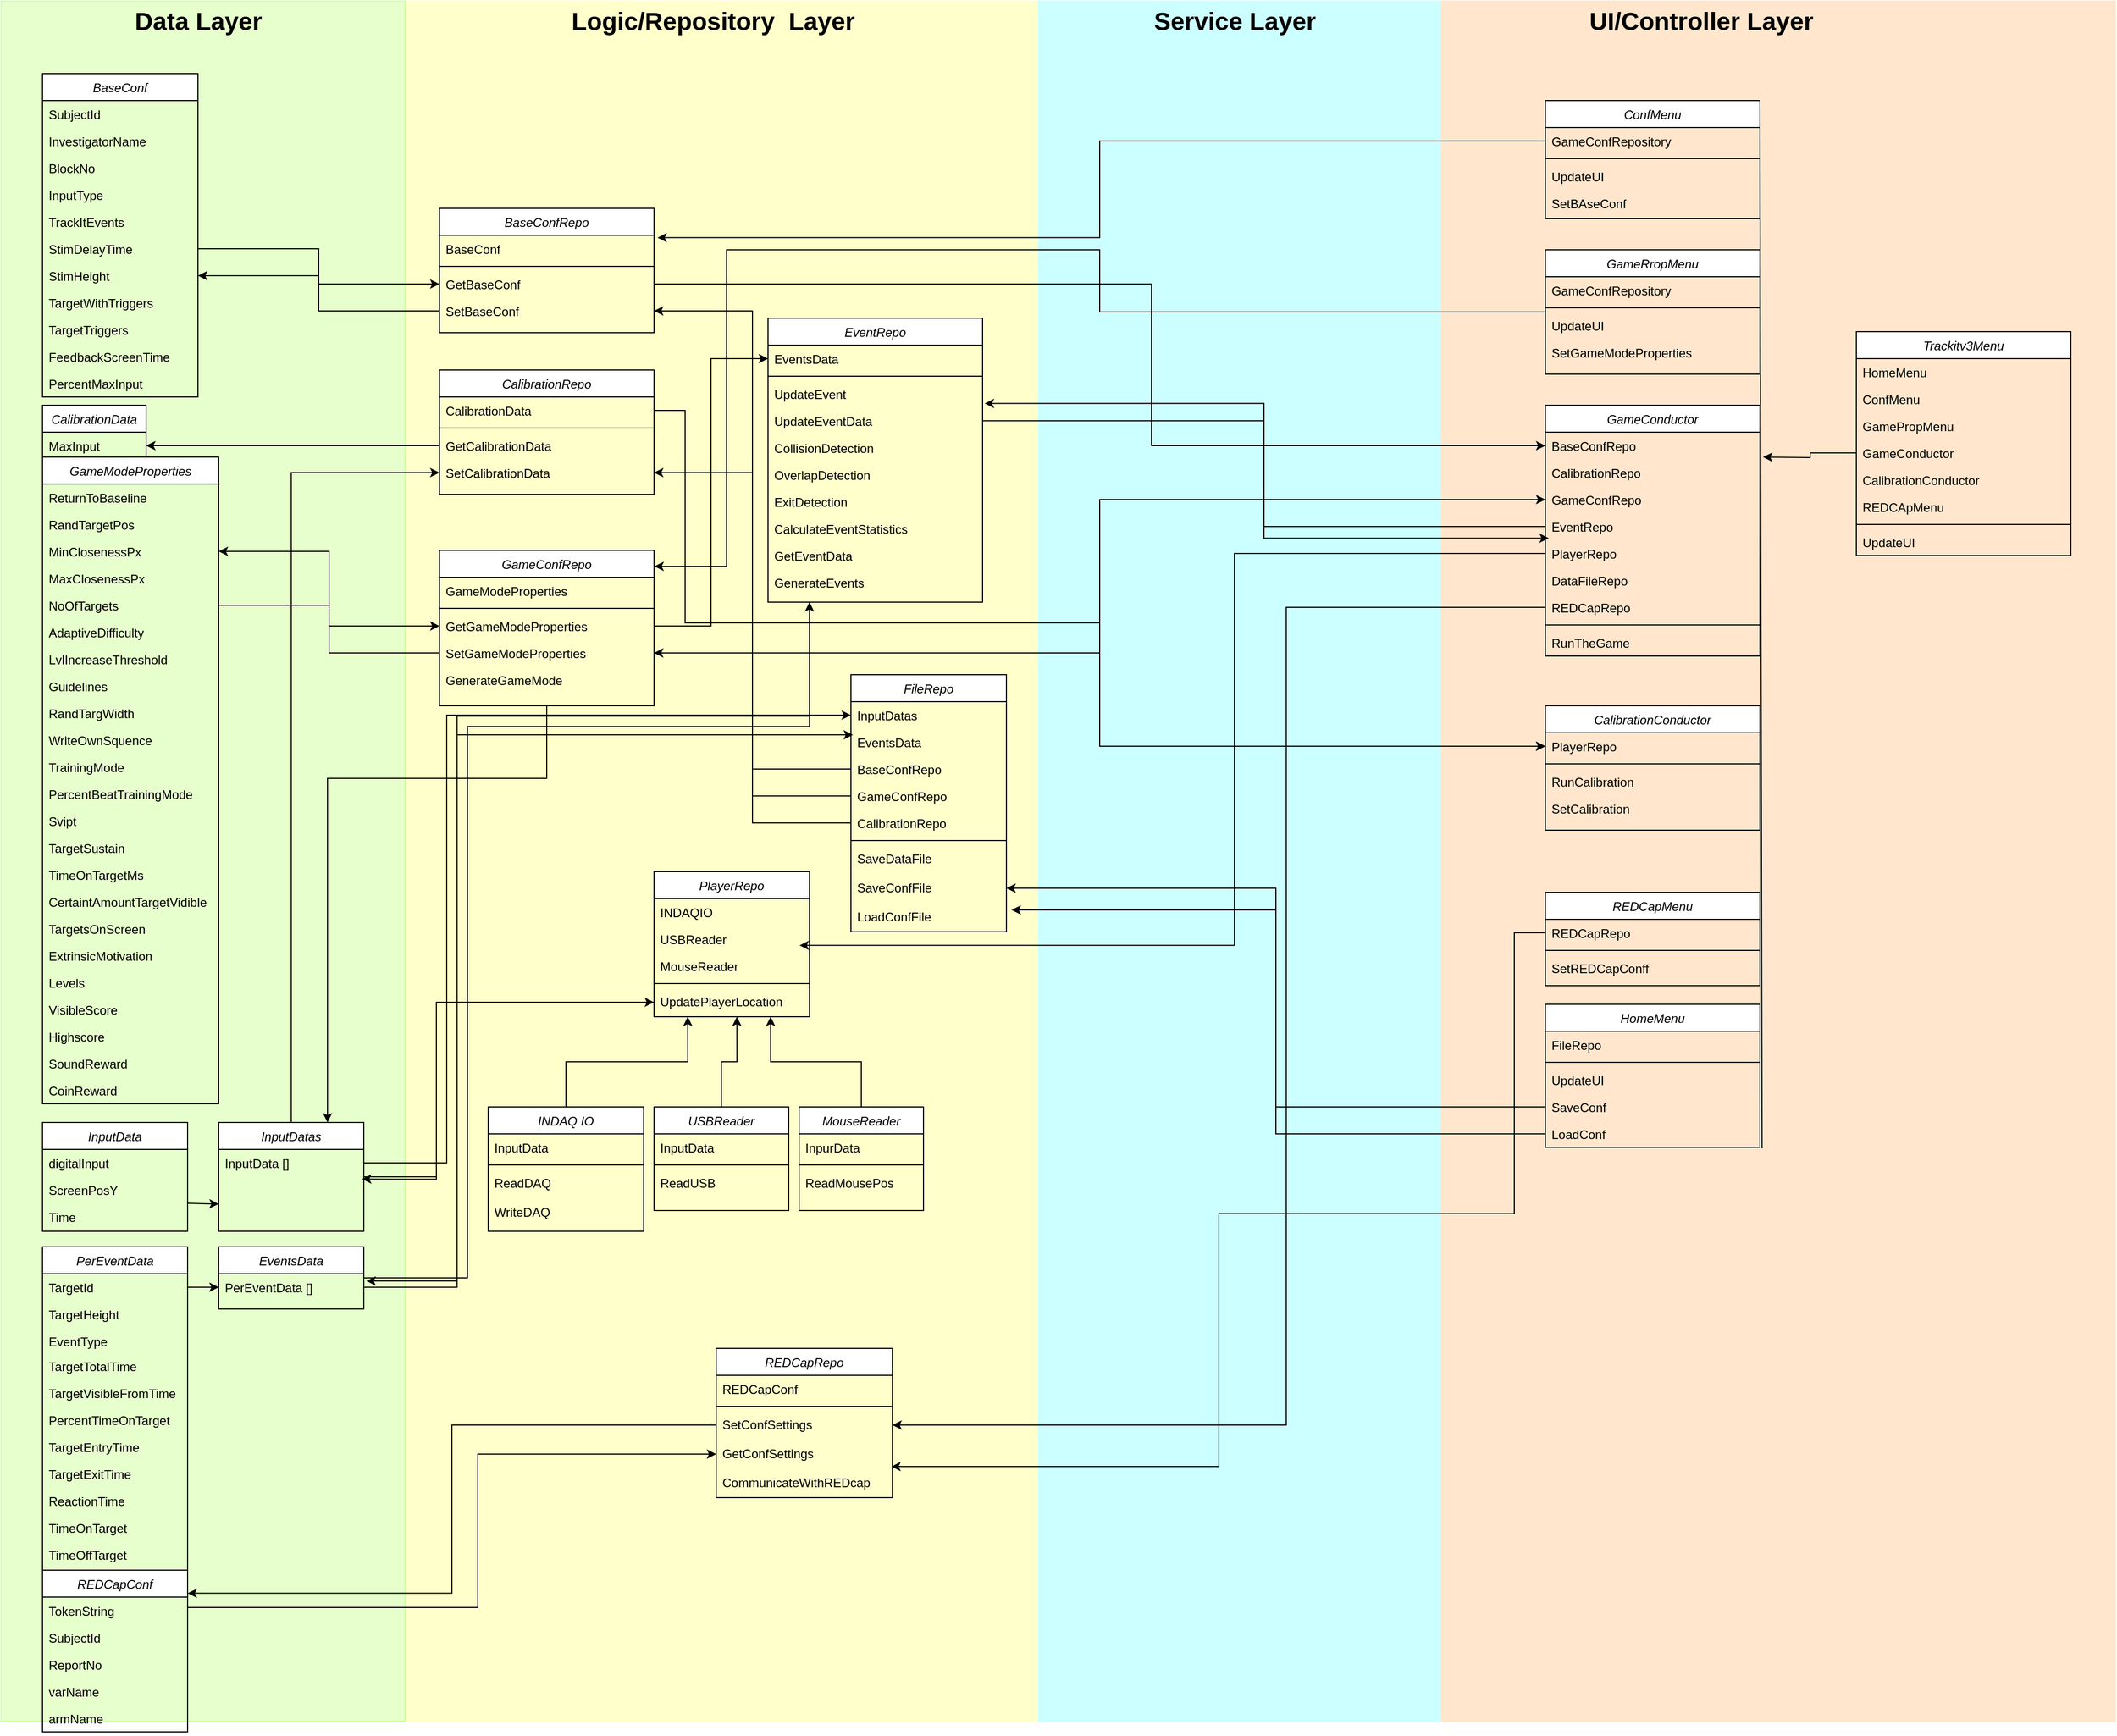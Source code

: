 <mxfile version="21.6.1" type="device">
  <diagram id="C5RBs43oDa-KdzZeNtuy" name="Page-1">
    <mxGraphModel dx="978" dy="1740" grid="1" gridSize="10" guides="1" tooltips="1" connect="1" arrows="1" fold="1" page="1" pageScale="1" pageWidth="827" pageHeight="1169" math="0" shadow="0">
      <root>
        <mxCell id="WIyWlLk6GJQsqaUBKTNV-0" />
        <mxCell id="WIyWlLk6GJQsqaUBKTNV-1" parent="WIyWlLk6GJQsqaUBKTNV-0" />
        <mxCell id="iB9QgjUBHzaYhmSVUqCr-291" value="" style="rounded=0;whiteSpace=wrap;html=1;fillColor=#CCFFFF;strokeColor=#CCFFFF;" parent="WIyWlLk6GJQsqaUBKTNV-1" vertex="1">
          <mxGeometry x="1040" y="-40" width="390" height="1660" as="geometry" />
        </mxCell>
        <mxCell id="iB9QgjUBHzaYhmSVUqCr-287" value="" style="rounded=0;whiteSpace=wrap;html=1;fillColor=#FFFFCC;shadow=0;strokeColor=#FFFFCC;movable=0;resizable=0;rotatable=0;deletable=0;editable=0;locked=1;connectable=0;" parent="WIyWlLk6GJQsqaUBKTNV-1" vertex="1">
          <mxGeometry x="430" y="-40" width="610" height="1660" as="geometry" />
        </mxCell>
        <mxCell id="iB9QgjUBHzaYhmSVUqCr-286" value="" style="rounded=0;whiteSpace=wrap;html=1;strokeColor=#CCFF99;fillColor=#E6FFCC;" parent="WIyWlLk6GJQsqaUBKTNV-1" vertex="1">
          <mxGeometry x="40" y="-40" width="390" height="1660" as="geometry" />
        </mxCell>
        <mxCell id="iB9QgjUBHzaYhmSVUqCr-0" value="BaseConf" style="swimlane;fontStyle=2;align=center;verticalAlign=top;childLayout=stackLayout;horizontal=1;startSize=26;horizontalStack=0;resizeParent=1;resizeLast=0;collapsible=1;marginBottom=0;rounded=0;shadow=0;strokeWidth=1;" parent="WIyWlLk6GJQsqaUBKTNV-1" vertex="1">
          <mxGeometry x="80" y="30" width="150" height="312" as="geometry">
            <mxRectangle x="230" y="140" width="160" height="26" as="alternateBounds" />
          </mxGeometry>
        </mxCell>
        <mxCell id="iB9QgjUBHzaYhmSVUqCr-1" value="SubjectId" style="text;align=left;verticalAlign=top;spacingLeft=4;spacingRight=4;overflow=hidden;rotatable=0;points=[[0,0.5],[1,0.5]];portConstraint=eastwest;" parent="iB9QgjUBHzaYhmSVUqCr-0" vertex="1">
          <mxGeometry y="26" width="150" height="26" as="geometry" />
        </mxCell>
        <mxCell id="iB9QgjUBHzaYhmSVUqCr-2" value="InvestigatorName" style="text;align=left;verticalAlign=top;spacingLeft=4;spacingRight=4;overflow=hidden;rotatable=0;points=[[0,0.5],[1,0.5]];portConstraint=eastwest;rounded=0;shadow=0;html=0;" parent="iB9QgjUBHzaYhmSVUqCr-0" vertex="1">
          <mxGeometry y="52" width="150" height="26" as="geometry" />
        </mxCell>
        <mxCell id="L9snts_ERIxjk0RcvZbd-62" value="BlockNo" style="text;align=left;verticalAlign=top;spacingLeft=4;spacingRight=4;overflow=hidden;rotatable=0;points=[[0,0.5],[1,0.5]];portConstraint=eastwest;rounded=0;shadow=0;html=0;" parent="iB9QgjUBHzaYhmSVUqCr-0" vertex="1">
          <mxGeometry y="78" width="150" height="26" as="geometry" />
        </mxCell>
        <mxCell id="iB9QgjUBHzaYhmSVUqCr-3" value="InputType" style="text;align=left;verticalAlign=top;spacingLeft=4;spacingRight=4;overflow=hidden;rotatable=0;points=[[0,0.5],[1,0.5]];portConstraint=eastwest;rounded=0;shadow=0;html=0;" parent="iB9QgjUBHzaYhmSVUqCr-0" vertex="1">
          <mxGeometry y="104" width="150" height="26" as="geometry" />
        </mxCell>
        <mxCell id="iB9QgjUBHzaYhmSVUqCr-6" value="TrackItEvents" style="text;align=left;verticalAlign=top;spacingLeft=4;spacingRight=4;overflow=hidden;rotatable=0;points=[[0,0.5],[1,0.5]];portConstraint=eastwest;rounded=0;shadow=0;html=0;" parent="iB9QgjUBHzaYhmSVUqCr-0" vertex="1">
          <mxGeometry y="130" width="150" height="26" as="geometry" />
        </mxCell>
        <mxCell id="iB9QgjUBHzaYhmSVUqCr-8" value="StimDelayTime" style="text;align=left;verticalAlign=top;spacingLeft=4;spacingRight=4;overflow=hidden;rotatable=0;points=[[0,0.5],[1,0.5]];portConstraint=eastwest;rounded=0;shadow=0;html=0;" parent="iB9QgjUBHzaYhmSVUqCr-0" vertex="1">
          <mxGeometry y="156" width="150" height="26" as="geometry" />
        </mxCell>
        <mxCell id="L9snts_ERIxjk0RcvZbd-31" value="StimHeight" style="text;align=left;verticalAlign=top;spacingLeft=4;spacingRight=4;overflow=hidden;rotatable=0;points=[[0,0.5],[1,0.5]];portConstraint=eastwest;rounded=0;shadow=0;html=0;" parent="iB9QgjUBHzaYhmSVUqCr-0" vertex="1">
          <mxGeometry y="182" width="150" height="26" as="geometry" />
        </mxCell>
        <mxCell id="L9snts_ERIxjk0RcvZbd-32" value="TargetWithTriggers" style="text;align=left;verticalAlign=top;spacingLeft=4;spacingRight=4;overflow=hidden;rotatable=0;points=[[0,0.5],[1,0.5]];portConstraint=eastwest;rounded=0;shadow=0;html=0;" parent="iB9QgjUBHzaYhmSVUqCr-0" vertex="1">
          <mxGeometry y="208" width="150" height="26" as="geometry" />
        </mxCell>
        <mxCell id="L9snts_ERIxjk0RcvZbd-33" value="TargetTriggers" style="text;align=left;verticalAlign=top;spacingLeft=4;spacingRight=4;overflow=hidden;rotatable=0;points=[[0,0.5],[1,0.5]];portConstraint=eastwest;rounded=0;shadow=0;html=0;" parent="iB9QgjUBHzaYhmSVUqCr-0" vertex="1">
          <mxGeometry y="234" width="150" height="26" as="geometry" />
        </mxCell>
        <mxCell id="L9snts_ERIxjk0RcvZbd-34" value="FeedbackScreenTime" style="text;align=left;verticalAlign=top;spacingLeft=4;spacingRight=4;overflow=hidden;rotatable=0;points=[[0,0.5],[1,0.5]];portConstraint=eastwest;rounded=0;shadow=0;html=0;" parent="iB9QgjUBHzaYhmSVUqCr-0" vertex="1">
          <mxGeometry y="260" width="150" height="26" as="geometry" />
        </mxCell>
        <mxCell id="L9snts_ERIxjk0RcvZbd-35" value="PercentMaxInput" style="text;align=left;verticalAlign=top;spacingLeft=4;spacingRight=4;overflow=hidden;rotatable=0;points=[[0,0.5],[1,0.5]];portConstraint=eastwest;rounded=0;shadow=0;html=0;" parent="iB9QgjUBHzaYhmSVUqCr-0" vertex="1">
          <mxGeometry y="286" width="150" height="26" as="geometry" />
        </mxCell>
        <mxCell id="iB9QgjUBHzaYhmSVUqCr-45" value="BaseConfRepo" style="swimlane;fontStyle=2;align=center;verticalAlign=top;childLayout=stackLayout;horizontal=1;startSize=26;horizontalStack=0;resizeParent=1;resizeLast=0;collapsible=1;marginBottom=0;rounded=0;shadow=0;strokeWidth=1;" parent="WIyWlLk6GJQsqaUBKTNV-1" vertex="1">
          <mxGeometry x="463" y="160" width="207" height="120" as="geometry">
            <mxRectangle x="230" y="140" width="160" height="26" as="alternateBounds" />
          </mxGeometry>
        </mxCell>
        <mxCell id="iB9QgjUBHzaYhmSVUqCr-46" value="BaseConf" style="text;align=left;verticalAlign=top;spacingLeft=4;spacingRight=4;overflow=hidden;rotatable=0;points=[[0,0.5],[1,0.5]];portConstraint=eastwest;" parent="iB9QgjUBHzaYhmSVUqCr-45" vertex="1">
          <mxGeometry y="26" width="207" height="26" as="geometry" />
        </mxCell>
        <mxCell id="iB9QgjUBHzaYhmSVUqCr-49" value="" style="line;html=1;strokeWidth=1;align=left;verticalAlign=middle;spacingTop=-1;spacingLeft=3;spacingRight=3;rotatable=0;labelPosition=right;points=[];portConstraint=eastwest;" parent="iB9QgjUBHzaYhmSVUqCr-45" vertex="1">
          <mxGeometry y="52" width="207" height="8" as="geometry" />
        </mxCell>
        <mxCell id="iB9QgjUBHzaYhmSVUqCr-50" value="GetBaseConf" style="text;align=left;verticalAlign=top;spacingLeft=4;spacingRight=4;overflow=hidden;rotatable=0;points=[[0,0.5],[1,0.5]];portConstraint=eastwest;" parent="iB9QgjUBHzaYhmSVUqCr-45" vertex="1">
          <mxGeometry y="60" width="207" height="26" as="geometry" />
        </mxCell>
        <mxCell id="iB9QgjUBHzaYhmSVUqCr-232" value="SetBaseConf" style="text;align=left;verticalAlign=top;spacingLeft=4;spacingRight=4;overflow=hidden;rotatable=0;points=[[0,0.5],[1,0.5]];portConstraint=eastwest;" parent="iB9QgjUBHzaYhmSVUqCr-45" vertex="1">
          <mxGeometry y="86" width="207" height="26" as="geometry" />
        </mxCell>
        <mxCell id="iB9QgjUBHzaYhmSVUqCr-289" value="Logic/Repository&amp;nbsp; Layer&amp;nbsp;" style="text;strokeColor=none;fillColor=none;html=1;fontSize=24;fontStyle=1;verticalAlign=middle;align=center;" parent="WIyWlLk6GJQsqaUBKTNV-1" vertex="1">
          <mxGeometry x="680" y="-40" width="100" height="40" as="geometry" />
        </mxCell>
        <mxCell id="iB9QgjUBHzaYhmSVUqCr-290" value="Data Layer" style="text;strokeColor=none;fillColor=none;html=1;fontSize=24;fontStyle=1;verticalAlign=middle;align=center;" parent="WIyWlLk6GJQsqaUBKTNV-1" vertex="1">
          <mxGeometry x="180" y="-40" width="100" height="40" as="geometry" />
        </mxCell>
        <mxCell id="iB9QgjUBHzaYhmSVUqCr-292" value="Service Layer" style="text;strokeColor=none;fillColor=none;html=1;fontSize=24;fontStyle=1;verticalAlign=middle;align=center;" parent="WIyWlLk6GJQsqaUBKTNV-1" vertex="1">
          <mxGeometry x="1180" y="-40" width="100" height="40" as="geometry" />
        </mxCell>
        <mxCell id="iB9QgjUBHzaYhmSVUqCr-293" value="" style="rounded=0;whiteSpace=wrap;html=1;fillColor=#FFE6CC;strokeColor=#FFE6CC;" parent="WIyWlLk6GJQsqaUBKTNV-1" vertex="1">
          <mxGeometry x="1430" y="-40" width="650" height="1660" as="geometry" />
        </mxCell>
        <mxCell id="iB9QgjUBHzaYhmSVUqCr-294" value="UI/Controller Layer" style="text;strokeColor=none;fillColor=none;html=1;fontSize=24;fontStyle=1;verticalAlign=middle;align=center;" parent="WIyWlLk6GJQsqaUBKTNV-1" vertex="1">
          <mxGeometry x="1630" y="-40" width="100" height="40" as="geometry" />
        </mxCell>
        <mxCell id="L9snts_ERIxjk0RcvZbd-0" value="CalibrationData" style="swimlane;fontStyle=2;align=center;verticalAlign=top;childLayout=stackLayout;horizontal=1;startSize=26;horizontalStack=0;resizeParent=1;resizeLast=0;collapsible=1;marginBottom=0;rounded=0;shadow=0;strokeWidth=1;" parent="WIyWlLk6GJQsqaUBKTNV-1" vertex="1">
          <mxGeometry x="80" y="350" width="100" height="52" as="geometry">
            <mxRectangle x="230" y="140" width="160" height="26" as="alternateBounds" />
          </mxGeometry>
        </mxCell>
        <mxCell id="L9snts_ERIxjk0RcvZbd-1" value="MaxInput" style="text;align=left;verticalAlign=top;spacingLeft=4;spacingRight=4;overflow=hidden;rotatable=0;points=[[0,0.5],[1,0.5]];portConstraint=eastwest;" parent="L9snts_ERIxjk0RcvZbd-0" vertex="1">
          <mxGeometry y="26" width="100" height="26" as="geometry" />
        </mxCell>
        <mxCell id="L9snts_ERIxjk0RcvZbd-6" value="GameModeProperties" style="swimlane;fontStyle=2;align=center;verticalAlign=top;childLayout=stackLayout;horizontal=1;startSize=26;horizontalStack=0;resizeParent=1;resizeLast=0;collapsible=1;marginBottom=0;rounded=0;shadow=0;strokeWidth=1;" parent="WIyWlLk6GJQsqaUBKTNV-1" vertex="1">
          <mxGeometry x="80" y="400" width="170" height="624" as="geometry">
            <mxRectangle x="230" y="140" width="160" height="26" as="alternateBounds" />
          </mxGeometry>
        </mxCell>
        <mxCell id="L9snts_ERIxjk0RcvZbd-7" value="ReturnToBaseline" style="text;align=left;verticalAlign=top;spacingLeft=4;spacingRight=4;overflow=hidden;rotatable=0;points=[[0,0.5],[1,0.5]];portConstraint=eastwest;" parent="L9snts_ERIxjk0RcvZbd-6" vertex="1">
          <mxGeometry y="26" width="170" height="26" as="geometry" />
        </mxCell>
        <mxCell id="L9snts_ERIxjk0RcvZbd-8" value="RandTargetPos" style="text;align=left;verticalAlign=top;spacingLeft=4;spacingRight=4;overflow=hidden;rotatable=0;points=[[0,0.5],[1,0.5]];portConstraint=eastwest;rounded=0;shadow=0;html=0;" parent="L9snts_ERIxjk0RcvZbd-6" vertex="1">
          <mxGeometry y="52" width="170" height="26" as="geometry" />
        </mxCell>
        <mxCell id="L9snts_ERIxjk0RcvZbd-42" value="MinClosenessPx" style="text;align=left;verticalAlign=top;spacingLeft=4;spacingRight=4;overflow=hidden;rotatable=0;points=[[0,0.5],[1,0.5]];portConstraint=eastwest;rounded=0;shadow=0;html=0;" parent="L9snts_ERIxjk0RcvZbd-6" vertex="1">
          <mxGeometry y="78" width="170" height="26" as="geometry" />
        </mxCell>
        <mxCell id="L9snts_ERIxjk0RcvZbd-43" value="MaxClosenessPx" style="text;align=left;verticalAlign=top;spacingLeft=4;spacingRight=4;overflow=hidden;rotatable=0;points=[[0,0.5],[1,0.5]];portConstraint=eastwest;rounded=0;shadow=0;html=0;" parent="L9snts_ERIxjk0RcvZbd-6" vertex="1">
          <mxGeometry y="104" width="170" height="26" as="geometry" />
        </mxCell>
        <mxCell id="L9snts_ERIxjk0RcvZbd-63" value="NoOfTargets" style="text;align=left;verticalAlign=top;spacingLeft=4;spacingRight=4;overflow=hidden;rotatable=0;points=[[0,0.5],[1,0.5]];portConstraint=eastwest;rounded=0;shadow=0;html=0;" parent="L9snts_ERIxjk0RcvZbd-6" vertex="1">
          <mxGeometry y="130" width="170" height="26" as="geometry" />
        </mxCell>
        <mxCell id="L9snts_ERIxjk0RcvZbd-9" value="AdaptiveDifficulty" style="text;align=left;verticalAlign=top;spacingLeft=4;spacingRight=4;overflow=hidden;rotatable=0;points=[[0,0.5],[1,0.5]];portConstraint=eastwest;rounded=0;shadow=0;html=0;" parent="L9snts_ERIxjk0RcvZbd-6" vertex="1">
          <mxGeometry y="156" width="170" height="26" as="geometry" />
        </mxCell>
        <mxCell id="L9snts_ERIxjk0RcvZbd-44" value="LvlIncreaseThreshold" style="text;align=left;verticalAlign=top;spacingLeft=4;spacingRight=4;overflow=hidden;rotatable=0;points=[[0,0.5],[1,0.5]];portConstraint=eastwest;rounded=0;shadow=0;html=0;" parent="L9snts_ERIxjk0RcvZbd-6" vertex="1">
          <mxGeometry y="182" width="170" height="26" as="geometry" />
        </mxCell>
        <mxCell id="L9snts_ERIxjk0RcvZbd-10" value="Guidelines" style="text;align=left;verticalAlign=top;spacingLeft=4;spacingRight=4;overflow=hidden;rotatable=0;points=[[0,0.5],[1,0.5]];portConstraint=eastwest;rounded=0;shadow=0;html=0;" parent="L9snts_ERIxjk0RcvZbd-6" vertex="1">
          <mxGeometry y="208" width="170" height="26" as="geometry" />
        </mxCell>
        <mxCell id="L9snts_ERIxjk0RcvZbd-11" value="RandTargWidth" style="text;align=left;verticalAlign=top;spacingLeft=4;spacingRight=4;overflow=hidden;rotatable=0;points=[[0,0.5],[1,0.5]];portConstraint=eastwest;rounded=0;shadow=0;html=0;" parent="L9snts_ERIxjk0RcvZbd-6" vertex="1">
          <mxGeometry y="234" width="170" height="26" as="geometry" />
        </mxCell>
        <mxCell id="L9snts_ERIxjk0RcvZbd-36" value="WriteOwnSquence" style="text;align=left;verticalAlign=top;spacingLeft=4;spacingRight=4;overflow=hidden;rotatable=0;points=[[0,0.5],[1,0.5]];portConstraint=eastwest;rounded=0;shadow=0;html=0;" parent="L9snts_ERIxjk0RcvZbd-6" vertex="1">
          <mxGeometry y="260" width="170" height="26" as="geometry" />
        </mxCell>
        <mxCell id="L9snts_ERIxjk0RcvZbd-37" value="TrainingMode" style="text;align=left;verticalAlign=top;spacingLeft=4;spacingRight=4;overflow=hidden;rotatable=0;points=[[0,0.5],[1,0.5]];portConstraint=eastwest;rounded=0;shadow=0;html=0;" parent="L9snts_ERIxjk0RcvZbd-6" vertex="1">
          <mxGeometry y="286" width="170" height="26" as="geometry" />
        </mxCell>
        <mxCell id="L9snts_ERIxjk0RcvZbd-45" value="PercentBeatTrainingMode" style="text;align=left;verticalAlign=top;spacingLeft=4;spacingRight=4;overflow=hidden;rotatable=0;points=[[0,0.5],[1,0.5]];portConstraint=eastwest;rounded=0;shadow=0;html=0;" parent="L9snts_ERIxjk0RcvZbd-6" vertex="1">
          <mxGeometry y="312" width="170" height="26" as="geometry" />
        </mxCell>
        <mxCell id="L9snts_ERIxjk0RcvZbd-38" value="Svipt" style="text;align=left;verticalAlign=top;spacingLeft=4;spacingRight=4;overflow=hidden;rotatable=0;points=[[0,0.5],[1,0.5]];portConstraint=eastwest;rounded=0;shadow=0;html=0;" parent="L9snts_ERIxjk0RcvZbd-6" vertex="1">
          <mxGeometry y="338" width="170" height="26" as="geometry" />
        </mxCell>
        <mxCell id="L9snts_ERIxjk0RcvZbd-39" value="TargetSustain" style="text;align=left;verticalAlign=top;spacingLeft=4;spacingRight=4;overflow=hidden;rotatable=0;points=[[0,0.5],[1,0.5]];portConstraint=eastwest;rounded=0;shadow=0;html=0;" parent="L9snts_ERIxjk0RcvZbd-6" vertex="1">
          <mxGeometry y="364" width="170" height="26" as="geometry" />
        </mxCell>
        <mxCell id="L9snts_ERIxjk0RcvZbd-46" value="TimeOnTargetMs" style="text;align=left;verticalAlign=top;spacingLeft=4;spacingRight=4;overflow=hidden;rotatable=0;points=[[0,0.5],[1,0.5]];portConstraint=eastwest;rounded=0;shadow=0;html=0;" parent="L9snts_ERIxjk0RcvZbd-6" vertex="1">
          <mxGeometry y="390" width="170" height="26" as="geometry" />
        </mxCell>
        <mxCell id="L9snts_ERIxjk0RcvZbd-40" value="CertaintAmountTargetVidible" style="text;align=left;verticalAlign=top;spacingLeft=4;spacingRight=4;overflow=hidden;rotatable=0;points=[[0,0.5],[1,0.5]];portConstraint=eastwest;rounded=0;shadow=0;html=0;" parent="L9snts_ERIxjk0RcvZbd-6" vertex="1">
          <mxGeometry y="416" width="170" height="26" as="geometry" />
        </mxCell>
        <mxCell id="L9snts_ERIxjk0RcvZbd-47" value="TargetsOnScreen" style="text;align=left;verticalAlign=top;spacingLeft=4;spacingRight=4;overflow=hidden;rotatable=0;points=[[0,0.5],[1,0.5]];portConstraint=eastwest;rounded=0;shadow=0;html=0;" parent="L9snts_ERIxjk0RcvZbd-6" vertex="1">
          <mxGeometry y="442" width="170" height="26" as="geometry" />
        </mxCell>
        <mxCell id="L9snts_ERIxjk0RcvZbd-41" value="ExtrinsicMotivation" style="text;align=left;verticalAlign=top;spacingLeft=4;spacingRight=4;overflow=hidden;rotatable=0;points=[[0,0.5],[1,0.5]];portConstraint=eastwest;rounded=0;shadow=0;html=0;" parent="L9snts_ERIxjk0RcvZbd-6" vertex="1">
          <mxGeometry y="468" width="170" height="26" as="geometry" />
        </mxCell>
        <mxCell id="L9snts_ERIxjk0RcvZbd-48" value="Levels" style="text;align=left;verticalAlign=top;spacingLeft=4;spacingRight=4;overflow=hidden;rotatable=0;points=[[0,0.5],[1,0.5]];portConstraint=eastwest;rounded=0;shadow=0;html=0;" parent="L9snts_ERIxjk0RcvZbd-6" vertex="1">
          <mxGeometry y="494" width="170" height="26" as="geometry" />
        </mxCell>
        <mxCell id="L9snts_ERIxjk0RcvZbd-49" value="VisibleScore" style="text;align=left;verticalAlign=top;spacingLeft=4;spacingRight=4;overflow=hidden;rotatable=0;points=[[0,0.5],[1,0.5]];portConstraint=eastwest;rounded=0;shadow=0;html=0;" parent="L9snts_ERIxjk0RcvZbd-6" vertex="1">
          <mxGeometry y="520" width="170" height="26" as="geometry" />
        </mxCell>
        <mxCell id="L9snts_ERIxjk0RcvZbd-50" value="Highscore" style="text;align=left;verticalAlign=top;spacingLeft=4;spacingRight=4;overflow=hidden;rotatable=0;points=[[0,0.5],[1,0.5]];portConstraint=eastwest;rounded=0;shadow=0;html=0;" parent="L9snts_ERIxjk0RcvZbd-6" vertex="1">
          <mxGeometry y="546" width="170" height="26" as="geometry" />
        </mxCell>
        <mxCell id="L9snts_ERIxjk0RcvZbd-51" value="SoundReward" style="text;align=left;verticalAlign=top;spacingLeft=4;spacingRight=4;overflow=hidden;rotatable=0;points=[[0,0.5],[1,0.5]];portConstraint=eastwest;rounded=0;shadow=0;html=0;" parent="L9snts_ERIxjk0RcvZbd-6" vertex="1">
          <mxGeometry y="572" width="170" height="26" as="geometry" />
        </mxCell>
        <mxCell id="L9snts_ERIxjk0RcvZbd-52" value="CoinReward" style="text;align=left;verticalAlign=top;spacingLeft=4;spacingRight=4;overflow=hidden;rotatable=0;points=[[0,0.5],[1,0.5]];portConstraint=eastwest;rounded=0;shadow=0;html=0;" parent="L9snts_ERIxjk0RcvZbd-6" vertex="1">
          <mxGeometry y="598" width="170" height="26" as="geometry" />
        </mxCell>
        <mxCell id="L9snts_ERIxjk0RcvZbd-12" value="InputData" style="swimlane;fontStyle=2;align=center;verticalAlign=top;childLayout=stackLayout;horizontal=1;startSize=26;horizontalStack=0;resizeParent=1;resizeLast=0;collapsible=1;marginBottom=0;rounded=0;shadow=0;strokeWidth=1;" parent="WIyWlLk6GJQsqaUBKTNV-1" vertex="1">
          <mxGeometry x="80" y="1042" width="140" height="105" as="geometry">
            <mxRectangle x="230" y="140" width="160" height="26" as="alternateBounds" />
          </mxGeometry>
        </mxCell>
        <mxCell id="L9snts_ERIxjk0RcvZbd-194" value="" style="endArrow=classic;html=1;rounded=0;entryX=0;entryY=0.75;entryDx=0;entryDy=0;" parent="L9snts_ERIxjk0RcvZbd-12" target="L9snts_ERIxjk0RcvZbd-53" edge="1">
          <mxGeometry width="50" height="50" relative="1" as="geometry">
            <mxPoint x="140" y="78" as="sourcePoint" />
            <mxPoint x="190" y="28" as="targetPoint" />
          </mxGeometry>
        </mxCell>
        <mxCell id="L9snts_ERIxjk0RcvZbd-13" value="digitalInput " style="text;align=left;verticalAlign=top;spacingLeft=4;spacingRight=4;overflow=hidden;rotatable=0;points=[[0,0.5],[1,0.5]];portConstraint=eastwest;" parent="L9snts_ERIxjk0RcvZbd-12" vertex="1">
          <mxGeometry y="26" width="140" height="26" as="geometry" />
        </mxCell>
        <mxCell id="L9snts_ERIxjk0RcvZbd-30" value="ScreenPosY" style="text;align=left;verticalAlign=top;spacingLeft=4;spacingRight=4;overflow=hidden;rotatable=0;points=[[0,0.5],[1,0.5]];portConstraint=eastwest;rounded=0;shadow=0;html=0;" parent="L9snts_ERIxjk0RcvZbd-12" vertex="1">
          <mxGeometry y="52" width="140" height="26" as="geometry" />
        </mxCell>
        <mxCell id="L9snts_ERIxjk0RcvZbd-14" value="Time " style="text;align=left;verticalAlign=top;spacingLeft=4;spacingRight=4;overflow=hidden;rotatable=0;points=[[0,0.5],[1,0.5]];portConstraint=eastwest;rounded=0;shadow=0;html=0;" parent="L9snts_ERIxjk0RcvZbd-12" vertex="1">
          <mxGeometry y="78" width="140" height="26" as="geometry" />
        </mxCell>
        <mxCell id="L9snts_ERIxjk0RcvZbd-18" value="PerEventData" style="swimlane;fontStyle=2;align=center;verticalAlign=top;childLayout=stackLayout;horizontal=1;startSize=26;horizontalStack=0;resizeParent=1;resizeLast=0;collapsible=1;marginBottom=0;rounded=0;shadow=0;strokeWidth=1;" parent="WIyWlLk6GJQsqaUBKTNV-1" vertex="1">
          <mxGeometry x="80" y="1162" width="140" height="312" as="geometry">
            <mxRectangle x="230" y="140" width="160" height="26" as="alternateBounds" />
          </mxGeometry>
        </mxCell>
        <mxCell id="L9snts_ERIxjk0RcvZbd-19" value="TargetId" style="text;align=left;verticalAlign=top;spacingLeft=4;spacingRight=4;overflow=hidden;rotatable=0;points=[[0,0.5],[1,0.5]];portConstraint=eastwest;" parent="L9snts_ERIxjk0RcvZbd-18" vertex="1">
          <mxGeometry y="26" width="140" height="26" as="geometry" />
        </mxCell>
        <mxCell id="L9snts_ERIxjk0RcvZbd-20" value="TargetHeight" style="text;align=left;verticalAlign=top;spacingLeft=4;spacingRight=4;overflow=hidden;rotatable=0;points=[[0,0.5],[1,0.5]];portConstraint=eastwest;rounded=0;shadow=0;html=0;" parent="L9snts_ERIxjk0RcvZbd-18" vertex="1">
          <mxGeometry y="52" width="140" height="26" as="geometry" />
        </mxCell>
        <mxCell id="L9snts_ERIxjk0RcvZbd-183" value="EventType" style="text;align=left;verticalAlign=top;spacingLeft=4;spacingRight=4;overflow=hidden;rotatable=0;points=[[0,0.5],[1,0.5]];portConstraint=eastwest;rounded=0;shadow=0;html=0;" parent="L9snts_ERIxjk0RcvZbd-18" vertex="1">
          <mxGeometry y="78" width="140" height="24" as="geometry" />
        </mxCell>
        <mxCell id="L9snts_ERIxjk0RcvZbd-58" value="TargetTotalTime" style="text;align=left;verticalAlign=top;spacingLeft=4;spacingRight=4;overflow=hidden;rotatable=0;points=[[0,0.5],[1,0.5]];portConstraint=eastwest;rounded=0;shadow=0;html=0;" parent="L9snts_ERIxjk0RcvZbd-18" vertex="1">
          <mxGeometry y="102" width="140" height="26" as="geometry" />
        </mxCell>
        <mxCell id="L9snts_ERIxjk0RcvZbd-21" value="TargetVisibleFromTime" style="text;align=left;verticalAlign=top;spacingLeft=4;spacingRight=4;overflow=hidden;rotatable=0;points=[[0,0.5],[1,0.5]];portConstraint=eastwest;rounded=0;shadow=0;html=0;" parent="L9snts_ERIxjk0RcvZbd-18" vertex="1">
          <mxGeometry y="128" width="140" height="26" as="geometry" />
        </mxCell>
        <mxCell id="L9snts_ERIxjk0RcvZbd-22" value="PercentTimeOnTarget" style="text;align=left;verticalAlign=top;spacingLeft=4;spacingRight=4;overflow=hidden;rotatable=0;points=[[0,0.5],[1,0.5]];portConstraint=eastwest;rounded=0;shadow=0;html=0;" parent="L9snts_ERIxjk0RcvZbd-18" vertex="1">
          <mxGeometry y="154" width="140" height="26" as="geometry" />
        </mxCell>
        <mxCell id="L9snts_ERIxjk0RcvZbd-23" value="TargetEntryTime" style="text;align=left;verticalAlign=top;spacingLeft=4;spacingRight=4;overflow=hidden;rotatable=0;points=[[0,0.5],[1,0.5]];portConstraint=eastwest;rounded=0;shadow=0;html=0;" parent="L9snts_ERIxjk0RcvZbd-18" vertex="1">
          <mxGeometry y="180" width="140" height="26" as="geometry" />
        </mxCell>
        <mxCell id="L9snts_ERIxjk0RcvZbd-61" value="TargetExitTime" style="text;align=left;verticalAlign=top;spacingLeft=4;spacingRight=4;overflow=hidden;rotatable=0;points=[[0,0.5],[1,0.5]];portConstraint=eastwest;rounded=0;shadow=0;html=0;" parent="L9snts_ERIxjk0RcvZbd-18" vertex="1">
          <mxGeometry y="206" width="140" height="26" as="geometry" />
        </mxCell>
        <mxCell id="L9snts_ERIxjk0RcvZbd-57" value="ReactionTime" style="text;align=left;verticalAlign=top;spacingLeft=4;spacingRight=4;overflow=hidden;rotatable=0;points=[[0,0.5],[1,0.5]];portConstraint=eastwest;rounded=0;shadow=0;html=0;" parent="L9snts_ERIxjk0RcvZbd-18" vertex="1">
          <mxGeometry y="232" width="140" height="26" as="geometry" />
        </mxCell>
        <mxCell id="L9snts_ERIxjk0RcvZbd-59" value="TimeOnTarget" style="text;align=left;verticalAlign=top;spacingLeft=4;spacingRight=4;overflow=hidden;rotatable=0;points=[[0,0.5],[1,0.5]];portConstraint=eastwest;rounded=0;shadow=0;html=0;" parent="L9snts_ERIxjk0RcvZbd-18" vertex="1">
          <mxGeometry y="258" width="140" height="26" as="geometry" />
        </mxCell>
        <mxCell id="L9snts_ERIxjk0RcvZbd-60" value="TimeOffTarget" style="text;align=left;verticalAlign=top;spacingLeft=4;spacingRight=4;overflow=hidden;rotatable=0;points=[[0,0.5],[1,0.5]];portConstraint=eastwest;rounded=0;shadow=0;html=0;" parent="L9snts_ERIxjk0RcvZbd-18" vertex="1">
          <mxGeometry y="284" width="140" height="26" as="geometry" />
        </mxCell>
        <mxCell id="L9snts_ERIxjk0RcvZbd-329" style="edgeStyle=orthogonalEdgeStyle;rounded=0;orthogonalLoop=1;jettySize=auto;html=1;" parent="WIyWlLk6GJQsqaUBKTNV-1" source="L9snts_ERIxjk0RcvZbd-24" edge="1">
          <mxGeometry relative="1" as="geometry">
            <mxPoint x="820" y="540" as="targetPoint" />
            <Array as="points">
              <mxPoint x="490" y="1192" />
              <mxPoint x="490" y="660" />
              <mxPoint x="820" y="660" />
              <mxPoint x="820" y="540" />
            </Array>
          </mxGeometry>
        </mxCell>
        <mxCell id="L9snts_ERIxjk0RcvZbd-24" value="EventsData" style="swimlane;fontStyle=2;align=center;verticalAlign=top;childLayout=stackLayout;horizontal=1;startSize=26;horizontalStack=0;resizeParent=1;resizeLast=0;collapsible=1;marginBottom=0;rounded=0;shadow=0;strokeWidth=1;" parent="WIyWlLk6GJQsqaUBKTNV-1" vertex="1">
          <mxGeometry x="250" y="1162" width="140" height="60" as="geometry">
            <mxRectangle x="230" y="140" width="160" height="26" as="alternateBounds" />
          </mxGeometry>
        </mxCell>
        <mxCell id="L9snts_ERIxjk0RcvZbd-25" value="PerEventData []" style="text;align=left;verticalAlign=top;spacingLeft=4;spacingRight=4;overflow=hidden;rotatable=0;points=[[0,0.5],[1,0.5]];portConstraint=eastwest;" parent="L9snts_ERIxjk0RcvZbd-24" vertex="1">
          <mxGeometry y="26" width="140" height="26" as="geometry" />
        </mxCell>
        <mxCell id="L9snts_ERIxjk0RcvZbd-322" style="edgeStyle=orthogonalEdgeStyle;rounded=0;orthogonalLoop=1;jettySize=auto;html=1;entryX=0;entryY=0.5;entryDx=0;entryDy=0;" parent="WIyWlLk6GJQsqaUBKTNV-1" source="L9snts_ERIxjk0RcvZbd-53" target="L9snts_ERIxjk0RcvZbd-262" edge="1">
          <mxGeometry relative="1" as="geometry" />
        </mxCell>
        <mxCell id="L9snts_ERIxjk0RcvZbd-325" style="edgeStyle=orthogonalEdgeStyle;rounded=0;orthogonalLoop=1;jettySize=auto;html=1;entryX=0;entryY=0.5;entryDx=0;entryDy=0;" parent="WIyWlLk6GJQsqaUBKTNV-1" source="L9snts_ERIxjk0RcvZbd-53" target="L9snts_ERIxjk0RcvZbd-187" edge="1">
          <mxGeometry relative="1" as="geometry">
            <Array as="points">
              <mxPoint x="460" y="1095" />
              <mxPoint x="460" y="926" />
            </Array>
          </mxGeometry>
        </mxCell>
        <mxCell id="L9snts_ERIxjk0RcvZbd-53" value="InputDatas" style="swimlane;fontStyle=2;align=center;verticalAlign=top;childLayout=stackLayout;horizontal=1;startSize=26;horizontalStack=0;resizeParent=1;resizeLast=0;collapsible=1;marginBottom=0;rounded=0;shadow=0;strokeWidth=1;" parent="WIyWlLk6GJQsqaUBKTNV-1" vertex="1">
          <mxGeometry x="250" y="1042" width="140" height="105" as="geometry">
            <mxRectangle x="230" y="140" width="160" height="26" as="alternateBounds" />
          </mxGeometry>
        </mxCell>
        <mxCell id="L9snts_ERIxjk0RcvZbd-54" value="InputData []" style="text;align=left;verticalAlign=top;spacingLeft=4;spacingRight=4;overflow=hidden;rotatable=0;points=[[0,0.5],[1,0.5]];portConstraint=eastwest;" parent="L9snts_ERIxjk0RcvZbd-53" vertex="1">
          <mxGeometry y="26" width="140" height="26" as="geometry" />
        </mxCell>
        <mxCell id="L9snts_ERIxjk0RcvZbd-326" style="edgeStyle=orthogonalEdgeStyle;rounded=0;orthogonalLoop=1;jettySize=auto;html=1;entryX=0.217;entryY=1;entryDx=0;entryDy=0;entryPerimeter=0;" parent="WIyWlLk6GJQsqaUBKTNV-1" source="L9snts_ERIxjk0RcvZbd-65" target="L9snts_ERIxjk0RcvZbd-187" edge="1">
          <mxGeometry relative="1" as="geometry" />
        </mxCell>
        <mxCell id="L9snts_ERIxjk0RcvZbd-65" value="INDAQ IO" style="swimlane;fontStyle=2;align=center;verticalAlign=top;childLayout=stackLayout;horizontal=1;startSize=26;horizontalStack=0;resizeParent=1;resizeLast=0;collapsible=1;marginBottom=0;rounded=0;shadow=0;strokeWidth=1;" parent="WIyWlLk6GJQsqaUBKTNV-1" vertex="1">
          <mxGeometry x="510" y="1027" width="150" height="120" as="geometry">
            <mxRectangle x="230" y="140" width="160" height="26" as="alternateBounds" />
          </mxGeometry>
        </mxCell>
        <mxCell id="L9snts_ERIxjk0RcvZbd-66" value="InputData" style="text;align=left;verticalAlign=top;spacingLeft=4;spacingRight=4;overflow=hidden;rotatable=0;points=[[0,0.5],[1,0.5]];portConstraint=eastwest;" parent="L9snts_ERIxjk0RcvZbd-65" vertex="1">
          <mxGeometry y="26" width="150" height="26" as="geometry" />
        </mxCell>
        <mxCell id="L9snts_ERIxjk0RcvZbd-69" value="" style="line;html=1;strokeWidth=1;align=left;verticalAlign=middle;spacingTop=-1;spacingLeft=3;spacingRight=3;rotatable=0;labelPosition=right;points=[];portConstraint=eastwest;" parent="L9snts_ERIxjk0RcvZbd-65" vertex="1">
          <mxGeometry y="52" width="150" height="8" as="geometry" />
        </mxCell>
        <mxCell id="L9snts_ERIxjk0RcvZbd-70" value="ReadDAQ" style="text;align=left;verticalAlign=top;spacingLeft=4;spacingRight=4;overflow=hidden;rotatable=0;points=[[0,0.5],[1,0.5]];portConstraint=eastwest;" parent="L9snts_ERIxjk0RcvZbd-65" vertex="1">
          <mxGeometry y="60" width="150" height="28" as="geometry" />
        </mxCell>
        <mxCell id="L9snts_ERIxjk0RcvZbd-71" value="WriteDAQ" style="text;align=left;verticalAlign=top;spacingLeft=4;spacingRight=4;overflow=hidden;rotatable=0;points=[[0,0.5],[1,0.5]];portConstraint=eastwest;" parent="L9snts_ERIxjk0RcvZbd-65" vertex="1">
          <mxGeometry y="88" width="150" height="26" as="geometry" />
        </mxCell>
        <mxCell id="L9snts_ERIxjk0RcvZbd-327" style="edgeStyle=orthogonalEdgeStyle;rounded=0;orthogonalLoop=1;jettySize=auto;html=1;entryX=0.533;entryY=1;entryDx=0;entryDy=0;entryPerimeter=0;" parent="WIyWlLk6GJQsqaUBKTNV-1" source="L9snts_ERIxjk0RcvZbd-76" target="L9snts_ERIxjk0RcvZbd-187" edge="1">
          <mxGeometry relative="1" as="geometry" />
        </mxCell>
        <mxCell id="L9snts_ERIxjk0RcvZbd-76" value="USBReader" style="swimlane;fontStyle=2;align=center;verticalAlign=top;childLayout=stackLayout;horizontal=1;startSize=26;horizontalStack=0;resizeParent=1;resizeLast=0;collapsible=1;marginBottom=0;rounded=0;shadow=0;strokeWidth=1;" parent="WIyWlLk6GJQsqaUBKTNV-1" vertex="1">
          <mxGeometry x="670" y="1027" width="130" height="100" as="geometry">
            <mxRectangle x="230" y="140" width="160" height="26" as="alternateBounds" />
          </mxGeometry>
        </mxCell>
        <mxCell id="L9snts_ERIxjk0RcvZbd-77" value="InputData" style="text;align=left;verticalAlign=top;spacingLeft=4;spacingRight=4;overflow=hidden;rotatable=0;points=[[0,0.5],[1,0.5]];portConstraint=eastwest;" parent="L9snts_ERIxjk0RcvZbd-76" vertex="1">
          <mxGeometry y="26" width="130" height="26" as="geometry" />
        </mxCell>
        <mxCell id="L9snts_ERIxjk0RcvZbd-80" value="" style="line;html=1;strokeWidth=1;align=left;verticalAlign=middle;spacingTop=-1;spacingLeft=3;spacingRight=3;rotatable=0;labelPosition=right;points=[];portConstraint=eastwest;" parent="L9snts_ERIxjk0RcvZbd-76" vertex="1">
          <mxGeometry y="52" width="130" height="8" as="geometry" />
        </mxCell>
        <mxCell id="L9snts_ERIxjk0RcvZbd-81" value="ReadUSB" style="text;align=left;verticalAlign=top;spacingLeft=4;spacingRight=4;overflow=hidden;rotatable=0;points=[[0,0.5],[1,0.5]];portConstraint=eastwest;" parent="L9snts_ERIxjk0RcvZbd-76" vertex="1">
          <mxGeometry y="60" width="130" height="26" as="geometry" />
        </mxCell>
        <mxCell id="L9snts_ERIxjk0RcvZbd-328" style="edgeStyle=orthogonalEdgeStyle;rounded=0;orthogonalLoop=1;jettySize=auto;html=1;entryX=0.75;entryY=1;entryDx=0;entryDy=0;" parent="WIyWlLk6GJQsqaUBKTNV-1" source="L9snts_ERIxjk0RcvZbd-87" target="L9snts_ERIxjk0RcvZbd-184" edge="1">
          <mxGeometry relative="1" as="geometry" />
        </mxCell>
        <mxCell id="L9snts_ERIxjk0RcvZbd-87" value="MouseReader" style="swimlane;fontStyle=2;align=center;verticalAlign=top;childLayout=stackLayout;horizontal=1;startSize=26;horizontalStack=0;resizeParent=1;resizeLast=0;collapsible=1;marginBottom=0;rounded=0;shadow=0;strokeWidth=1;" parent="WIyWlLk6GJQsqaUBKTNV-1" vertex="1">
          <mxGeometry x="810" y="1027" width="120" height="100" as="geometry">
            <mxRectangle x="230" y="140" width="160" height="26" as="alternateBounds" />
          </mxGeometry>
        </mxCell>
        <mxCell id="L9snts_ERIxjk0RcvZbd-88" value="InpurData" style="text;align=left;verticalAlign=top;spacingLeft=4;spacingRight=4;overflow=hidden;rotatable=0;points=[[0,0.5],[1,0.5]];portConstraint=eastwest;" parent="L9snts_ERIxjk0RcvZbd-87" vertex="1">
          <mxGeometry y="26" width="120" height="26" as="geometry" />
        </mxCell>
        <mxCell id="L9snts_ERIxjk0RcvZbd-91" value="" style="line;html=1;strokeWidth=1;align=left;verticalAlign=middle;spacingTop=-1;spacingLeft=3;spacingRight=3;rotatable=0;labelPosition=right;points=[];portConstraint=eastwest;" parent="L9snts_ERIxjk0RcvZbd-87" vertex="1">
          <mxGeometry y="52" width="120" height="8" as="geometry" />
        </mxCell>
        <mxCell id="L9snts_ERIxjk0RcvZbd-92" value="ReadMousePos" style="text;align=left;verticalAlign=top;spacingLeft=4;spacingRight=4;overflow=hidden;rotatable=0;points=[[0,0.5],[1,0.5]];portConstraint=eastwest;" parent="L9snts_ERIxjk0RcvZbd-87" vertex="1">
          <mxGeometry y="60" width="120" height="26" as="geometry" />
        </mxCell>
        <mxCell id="L9snts_ERIxjk0RcvZbd-313" style="edgeStyle=orthogonalEdgeStyle;rounded=0;orthogonalLoop=1;jettySize=auto;html=1;entryX=0;entryY=0.5;entryDx=0;entryDy=0;" parent="WIyWlLk6GJQsqaUBKTNV-1" source="L9snts_ERIxjk0RcvZbd-99" target="L9snts_ERIxjk0RcvZbd-311" edge="1">
          <mxGeometry relative="1" as="geometry">
            <Array as="points">
              <mxPoint x="500" y="1510" />
              <mxPoint x="500" y="1362" />
            </Array>
          </mxGeometry>
        </mxCell>
        <mxCell id="L9snts_ERIxjk0RcvZbd-99" value="REDCapConf" style="swimlane;fontStyle=2;align=center;verticalAlign=top;childLayout=stackLayout;horizontal=1;startSize=26;horizontalStack=0;resizeParent=1;resizeLast=0;collapsible=1;marginBottom=0;rounded=0;shadow=0;strokeWidth=1;" parent="WIyWlLk6GJQsqaUBKTNV-1" vertex="1">
          <mxGeometry x="80" y="1474" width="140" height="156" as="geometry">
            <mxRectangle x="230" y="140" width="160" height="26" as="alternateBounds" />
          </mxGeometry>
        </mxCell>
        <mxCell id="L9snts_ERIxjk0RcvZbd-100" value="TokenString" style="text;align=left;verticalAlign=top;spacingLeft=4;spacingRight=4;overflow=hidden;rotatable=0;points=[[0,0.5],[1,0.5]];portConstraint=eastwest;" parent="L9snts_ERIxjk0RcvZbd-99" vertex="1">
          <mxGeometry y="26" width="140" height="26" as="geometry" />
        </mxCell>
        <mxCell id="L9snts_ERIxjk0RcvZbd-101" value="SubjectId" style="text;align=left;verticalAlign=top;spacingLeft=4;spacingRight=4;overflow=hidden;rotatable=0;points=[[0,0.5],[1,0.5]];portConstraint=eastwest;rounded=0;shadow=0;html=0;" parent="L9snts_ERIxjk0RcvZbd-99" vertex="1">
          <mxGeometry y="52" width="140" height="26" as="geometry" />
        </mxCell>
        <mxCell id="L9snts_ERIxjk0RcvZbd-102" value="ReportNo" style="text;align=left;verticalAlign=top;spacingLeft=4;spacingRight=4;overflow=hidden;rotatable=0;points=[[0,0.5],[1,0.5]];portConstraint=eastwest;rounded=0;shadow=0;html=0;" parent="L9snts_ERIxjk0RcvZbd-99" vertex="1">
          <mxGeometry y="78" width="140" height="26" as="geometry" />
        </mxCell>
        <mxCell id="L9snts_ERIxjk0RcvZbd-103" value="varName" style="text;align=left;verticalAlign=top;spacingLeft=4;spacingRight=4;overflow=hidden;rotatable=0;points=[[0,0.5],[1,0.5]];portConstraint=eastwest;rounded=0;shadow=0;html=0;" parent="L9snts_ERIxjk0RcvZbd-99" vertex="1">
          <mxGeometry y="104" width="140" height="26" as="geometry" />
        </mxCell>
        <mxCell id="snxAfJplPVHicAKk50Fk-0" value="armName" style="text;align=left;verticalAlign=top;spacingLeft=4;spacingRight=4;overflow=hidden;rotatable=0;points=[[0,0.5],[1,0.5]];portConstraint=eastwest;rounded=0;shadow=0;html=0;" vertex="1" parent="L9snts_ERIxjk0RcvZbd-99">
          <mxGeometry y="130" width="140" height="26" as="geometry" />
        </mxCell>
        <mxCell id="L9snts_ERIxjk0RcvZbd-129" value="GameConductor" style="swimlane;fontStyle=2;align=center;verticalAlign=top;childLayout=stackLayout;horizontal=1;startSize=26;horizontalStack=0;resizeParent=1;resizeLast=0;collapsible=1;marginBottom=0;rounded=0;shadow=0;strokeWidth=1;" parent="WIyWlLk6GJQsqaUBKTNV-1" vertex="1">
          <mxGeometry x="1530" y="350" width="207" height="242" as="geometry">
            <mxRectangle x="230" y="140" width="160" height="26" as="alternateBounds" />
          </mxGeometry>
        </mxCell>
        <mxCell id="L9snts_ERIxjk0RcvZbd-130" value="BaseConfRepo" style="text;align=left;verticalAlign=top;spacingLeft=4;spacingRight=4;overflow=hidden;rotatable=0;points=[[0,0.5],[1,0.5]];portConstraint=eastwest;" parent="L9snts_ERIxjk0RcvZbd-129" vertex="1">
          <mxGeometry y="26" width="207" height="26" as="geometry" />
        </mxCell>
        <mxCell id="L9snts_ERIxjk0RcvZbd-269" value="CalibrationRepo" style="text;align=left;verticalAlign=top;spacingLeft=4;spacingRight=4;overflow=hidden;rotatable=0;points=[[0,0.5],[1,0.5]];portConstraint=eastwest;" parent="L9snts_ERIxjk0RcvZbd-129" vertex="1">
          <mxGeometry y="52" width="207" height="26" as="geometry" />
        </mxCell>
        <mxCell id="L9snts_ERIxjk0RcvZbd-270" value="GameConfRepo" style="text;align=left;verticalAlign=top;spacingLeft=4;spacingRight=4;overflow=hidden;rotatable=0;points=[[0,0.5],[1,0.5]];portConstraint=eastwest;" parent="L9snts_ERIxjk0RcvZbd-129" vertex="1">
          <mxGeometry y="78" width="207" height="26" as="geometry" />
        </mxCell>
        <mxCell id="L9snts_ERIxjk0RcvZbd-131" value="EventRepo" style="text;align=left;verticalAlign=top;spacingLeft=4;spacingRight=4;overflow=hidden;rotatable=0;points=[[0,0.5],[1,0.5]];portConstraint=eastwest;" parent="L9snts_ERIxjk0RcvZbd-129" vertex="1">
          <mxGeometry y="104" width="207" height="26" as="geometry" />
        </mxCell>
        <mxCell id="L9snts_ERIxjk0RcvZbd-132" value="PlayerRepo" style="text;align=left;verticalAlign=top;spacingLeft=4;spacingRight=4;overflow=hidden;rotatable=0;points=[[0,0.5],[1,0.5]];portConstraint=eastwest;" parent="L9snts_ERIxjk0RcvZbd-129" vertex="1">
          <mxGeometry y="130" width="207" height="26" as="geometry" />
        </mxCell>
        <mxCell id="L9snts_ERIxjk0RcvZbd-133" value="DataFileRepo" style="text;align=left;verticalAlign=top;spacingLeft=4;spacingRight=4;overflow=hidden;rotatable=0;points=[[0,0.5],[1,0.5]];portConstraint=eastwest;" parent="L9snts_ERIxjk0RcvZbd-129" vertex="1">
          <mxGeometry y="156" width="207" height="26" as="geometry" />
        </mxCell>
        <mxCell id="L9snts_ERIxjk0RcvZbd-156" value="REDCapRepo" style="text;align=left;verticalAlign=top;spacingLeft=4;spacingRight=4;overflow=hidden;rotatable=0;points=[[0,0.5],[1,0.5]];portConstraint=eastwest;" parent="L9snts_ERIxjk0RcvZbd-129" vertex="1">
          <mxGeometry y="182" width="207" height="26" as="geometry" />
        </mxCell>
        <mxCell id="L9snts_ERIxjk0RcvZbd-134" value="" style="line;html=1;strokeWidth=1;align=left;verticalAlign=middle;spacingTop=-1;spacingLeft=3;spacingRight=3;rotatable=0;labelPosition=right;points=[];portConstraint=eastwest;" parent="L9snts_ERIxjk0RcvZbd-129" vertex="1">
          <mxGeometry y="208" width="207" height="8" as="geometry" />
        </mxCell>
        <mxCell id="L9snts_ERIxjk0RcvZbd-135" value="RunTheGame" style="text;align=left;verticalAlign=top;spacingLeft=4;spacingRight=4;overflow=hidden;rotatable=0;points=[[0,0.5],[1,0.5]];portConstraint=eastwest;" parent="L9snts_ERIxjk0RcvZbd-129" vertex="1">
          <mxGeometry y="216" width="207" height="26" as="geometry" />
        </mxCell>
        <mxCell id="L9snts_ERIxjk0RcvZbd-138" value="ConfMenu" style="swimlane;fontStyle=2;align=center;verticalAlign=top;childLayout=stackLayout;horizontal=1;startSize=26;horizontalStack=0;resizeParent=1;resizeLast=0;collapsible=1;marginBottom=0;rounded=0;shadow=0;strokeWidth=1;" parent="WIyWlLk6GJQsqaUBKTNV-1" vertex="1">
          <mxGeometry x="1530" y="56" width="207" height="114" as="geometry">
            <mxRectangle x="230" y="140" width="160" height="26" as="alternateBounds" />
          </mxGeometry>
        </mxCell>
        <mxCell id="L9snts_ERIxjk0RcvZbd-139" value="GameConfRepository" style="text;align=left;verticalAlign=top;spacingLeft=4;spacingRight=4;overflow=hidden;rotatable=0;points=[[0,0.5],[1,0.5]];portConstraint=eastwest;" parent="L9snts_ERIxjk0RcvZbd-138" vertex="1">
          <mxGeometry y="26" width="207" height="26" as="geometry" />
        </mxCell>
        <mxCell id="L9snts_ERIxjk0RcvZbd-143" value="" style="line;html=1;strokeWidth=1;align=left;verticalAlign=middle;spacingTop=-1;spacingLeft=3;spacingRight=3;rotatable=0;labelPosition=right;points=[];portConstraint=eastwest;" parent="L9snts_ERIxjk0RcvZbd-138" vertex="1">
          <mxGeometry y="52" width="207" height="8" as="geometry" />
        </mxCell>
        <mxCell id="L9snts_ERIxjk0RcvZbd-144" value="UpdateUI" style="text;align=left;verticalAlign=top;spacingLeft=4;spacingRight=4;overflow=hidden;rotatable=0;points=[[0,0.5],[1,0.5]];portConstraint=eastwest;" parent="L9snts_ERIxjk0RcvZbd-138" vertex="1">
          <mxGeometry y="60" width="207" height="26" as="geometry" />
        </mxCell>
        <mxCell id="L9snts_ERIxjk0RcvZbd-145" value="SetBAseConf" style="text;align=left;verticalAlign=top;spacingLeft=4;spacingRight=4;overflow=hidden;rotatable=0;points=[[0,0.5],[1,0.5]];portConstraint=eastwest;" parent="L9snts_ERIxjk0RcvZbd-138" vertex="1">
          <mxGeometry y="86" width="207" height="26" as="geometry" />
        </mxCell>
        <mxCell id="L9snts_ERIxjk0RcvZbd-340" style="edgeStyle=orthogonalEdgeStyle;rounded=0;orthogonalLoop=1;jettySize=auto;html=1;entryX=1.002;entryY=0.103;entryDx=0;entryDy=0;entryPerimeter=0;" parent="WIyWlLk6GJQsqaUBKTNV-1" source="L9snts_ERIxjk0RcvZbd-147" target="L9snts_ERIxjk0RcvZbd-240" edge="1">
          <mxGeometry relative="1" as="geometry">
            <Array as="points">
              <mxPoint x="1100" y="260" />
              <mxPoint x="1100" y="200" />
              <mxPoint x="740" y="200" />
              <mxPoint x="740" y="505" />
            </Array>
          </mxGeometry>
        </mxCell>
        <mxCell id="L9snts_ERIxjk0RcvZbd-147" value="GameRropMenu" style="swimlane;fontStyle=2;align=center;verticalAlign=top;childLayout=stackLayout;horizontal=1;startSize=26;horizontalStack=0;resizeParent=1;resizeLast=0;collapsible=1;marginBottom=0;rounded=0;shadow=0;strokeWidth=1;" parent="WIyWlLk6GJQsqaUBKTNV-1" vertex="1">
          <mxGeometry x="1530" y="200" width="207" height="120" as="geometry">
            <mxRectangle x="230" y="140" width="160" height="26" as="alternateBounds" />
          </mxGeometry>
        </mxCell>
        <mxCell id="L9snts_ERIxjk0RcvZbd-148" value="GameConfRepository" style="text;align=left;verticalAlign=top;spacingLeft=4;spacingRight=4;overflow=hidden;rotatable=0;points=[[0,0.5],[1,0.5]];portConstraint=eastwest;" parent="L9snts_ERIxjk0RcvZbd-147" vertex="1">
          <mxGeometry y="26" width="207" height="26" as="geometry" />
        </mxCell>
        <mxCell id="L9snts_ERIxjk0RcvZbd-152" value="" style="line;html=1;strokeWidth=1;align=left;verticalAlign=middle;spacingTop=-1;spacingLeft=3;spacingRight=3;rotatable=0;labelPosition=right;points=[];portConstraint=eastwest;" parent="L9snts_ERIxjk0RcvZbd-147" vertex="1">
          <mxGeometry y="52" width="207" height="8" as="geometry" />
        </mxCell>
        <mxCell id="L9snts_ERIxjk0RcvZbd-153" value="UpdateUI" style="text;align=left;verticalAlign=top;spacingLeft=4;spacingRight=4;overflow=hidden;rotatable=0;points=[[0,0.5],[1,0.5]];portConstraint=eastwest;" parent="L9snts_ERIxjk0RcvZbd-147" vertex="1">
          <mxGeometry y="60" width="207" height="26" as="geometry" />
        </mxCell>
        <mxCell id="L9snts_ERIxjk0RcvZbd-154" value="SetGameModeProperties" style="text;align=left;verticalAlign=top;spacingLeft=4;spacingRight=4;overflow=hidden;rotatable=0;points=[[0,0.5],[1,0.5]];portConstraint=eastwest;" parent="L9snts_ERIxjk0RcvZbd-147" vertex="1">
          <mxGeometry y="86" width="207" height="26" as="geometry" />
        </mxCell>
        <mxCell id="L9snts_ERIxjk0RcvZbd-157" value="CalibrationConductor" style="swimlane;fontStyle=2;align=center;verticalAlign=top;childLayout=stackLayout;horizontal=1;startSize=26;horizontalStack=0;resizeParent=1;resizeLast=0;collapsible=1;marginBottom=0;rounded=0;shadow=0;strokeWidth=1;" parent="WIyWlLk6GJQsqaUBKTNV-1" vertex="1">
          <mxGeometry x="1530" y="640" width="207" height="120" as="geometry">
            <mxRectangle x="230" y="140" width="160" height="26" as="alternateBounds" />
          </mxGeometry>
        </mxCell>
        <mxCell id="L9snts_ERIxjk0RcvZbd-160" value="PlayerRepo" style="text;align=left;verticalAlign=top;spacingLeft=4;spacingRight=4;overflow=hidden;rotatable=0;points=[[0,0.5],[1,0.5]];portConstraint=eastwest;" parent="L9snts_ERIxjk0RcvZbd-157" vertex="1">
          <mxGeometry y="26" width="207" height="26" as="geometry" />
        </mxCell>
        <mxCell id="L9snts_ERIxjk0RcvZbd-163" value="" style="line;html=1;strokeWidth=1;align=left;verticalAlign=middle;spacingTop=-1;spacingLeft=3;spacingRight=3;rotatable=0;labelPosition=right;points=[];portConstraint=eastwest;" parent="L9snts_ERIxjk0RcvZbd-157" vertex="1">
          <mxGeometry y="52" width="207" height="8" as="geometry" />
        </mxCell>
        <mxCell id="L9snts_ERIxjk0RcvZbd-164" value="RunCalibration" style="text;align=left;verticalAlign=top;spacingLeft=4;spacingRight=4;overflow=hidden;rotatable=0;points=[[0,0.5],[1,0.5]];portConstraint=eastwest;" parent="L9snts_ERIxjk0RcvZbd-157" vertex="1">
          <mxGeometry y="60" width="207" height="26" as="geometry" />
        </mxCell>
        <mxCell id="L9snts_ERIxjk0RcvZbd-165" value="SetCalibration" style="text;align=left;verticalAlign=top;spacingLeft=4;spacingRight=4;overflow=hidden;rotatable=0;points=[[0,0.5],[1,0.5]];portConstraint=eastwest;" parent="L9snts_ERIxjk0RcvZbd-157" vertex="1">
          <mxGeometry y="86" width="207" height="26" as="geometry" />
        </mxCell>
        <mxCell id="L9snts_ERIxjk0RcvZbd-330" style="edgeStyle=orthogonalEdgeStyle;rounded=0;orthogonalLoop=1;jettySize=auto;html=1;entryX=1.018;entryY=0.269;entryDx=0;entryDy=0;entryPerimeter=0;" parent="WIyWlLk6GJQsqaUBKTNV-1" source="L9snts_ERIxjk0RcvZbd-167" target="L9snts_ERIxjk0RcvZbd-25" edge="1">
          <mxGeometry relative="1" as="geometry">
            <Array as="points">
              <mxPoint x="820" y="650" />
              <mxPoint x="480" y="650" />
              <mxPoint x="480" y="1195" />
            </Array>
          </mxGeometry>
        </mxCell>
        <mxCell id="L9snts_ERIxjk0RcvZbd-167" value="EventRepo" style="swimlane;fontStyle=2;align=center;verticalAlign=top;childLayout=stackLayout;horizontal=1;startSize=26;horizontalStack=0;resizeParent=1;resizeLast=0;collapsible=1;marginBottom=0;rounded=0;shadow=0;strokeWidth=1;" parent="WIyWlLk6GJQsqaUBKTNV-1" vertex="1">
          <mxGeometry x="780" y="266" width="207" height="274" as="geometry">
            <mxRectangle x="230" y="140" width="160" height="26" as="alternateBounds" />
          </mxGeometry>
        </mxCell>
        <mxCell id="L9snts_ERIxjk0RcvZbd-168" value="EventsData" style="text;align=left;verticalAlign=top;spacingLeft=4;spacingRight=4;overflow=hidden;rotatable=0;points=[[0,0.5],[1,0.5]];portConstraint=eastwest;" parent="L9snts_ERIxjk0RcvZbd-167" vertex="1">
          <mxGeometry y="26" width="207" height="26" as="geometry" />
        </mxCell>
        <mxCell id="L9snts_ERIxjk0RcvZbd-172" value="" style="line;html=1;strokeWidth=1;align=left;verticalAlign=middle;spacingTop=-1;spacingLeft=3;spacingRight=3;rotatable=0;labelPosition=right;points=[];portConstraint=eastwest;" parent="L9snts_ERIxjk0RcvZbd-167" vertex="1">
          <mxGeometry y="52" width="207" height="8" as="geometry" />
        </mxCell>
        <mxCell id="L9snts_ERIxjk0RcvZbd-173" value="UpdateEvent" style="text;align=left;verticalAlign=top;spacingLeft=4;spacingRight=4;overflow=hidden;rotatable=0;points=[[0,0.5],[1,0.5]];portConstraint=eastwest;" parent="L9snts_ERIxjk0RcvZbd-167" vertex="1">
          <mxGeometry y="60" width="207" height="26" as="geometry" />
        </mxCell>
        <mxCell id="L9snts_ERIxjk0RcvZbd-174" value="UpdateEventData" style="text;align=left;verticalAlign=top;spacingLeft=4;spacingRight=4;overflow=hidden;rotatable=0;points=[[0,0.5],[1,0.5]];portConstraint=eastwest;" parent="L9snts_ERIxjk0RcvZbd-167" vertex="1">
          <mxGeometry y="86" width="207" height="26" as="geometry" />
        </mxCell>
        <mxCell id="L9snts_ERIxjk0RcvZbd-175" value="CollisionDetection" style="text;align=left;verticalAlign=top;spacingLeft=4;spacingRight=4;overflow=hidden;rotatable=0;points=[[0,0.5],[1,0.5]];portConstraint=eastwest;" parent="L9snts_ERIxjk0RcvZbd-167" vertex="1">
          <mxGeometry y="112" width="207" height="26" as="geometry" />
        </mxCell>
        <mxCell id="L9snts_ERIxjk0RcvZbd-176" value="OverlapDetection" style="text;align=left;verticalAlign=top;spacingLeft=4;spacingRight=4;overflow=hidden;rotatable=0;points=[[0,0.5],[1,0.5]];portConstraint=eastwest;" parent="L9snts_ERIxjk0RcvZbd-167" vertex="1">
          <mxGeometry y="138" width="207" height="26" as="geometry" />
        </mxCell>
        <mxCell id="L9snts_ERIxjk0RcvZbd-177" value="ExitDetection" style="text;align=left;verticalAlign=top;spacingLeft=4;spacingRight=4;overflow=hidden;rotatable=0;points=[[0,0.5],[1,0.5]];portConstraint=eastwest;" parent="L9snts_ERIxjk0RcvZbd-167" vertex="1">
          <mxGeometry y="164" width="207" height="26" as="geometry" />
        </mxCell>
        <mxCell id="L9snts_ERIxjk0RcvZbd-178" value="CalculateEventStatistics" style="text;align=left;verticalAlign=top;spacingLeft=4;spacingRight=4;overflow=hidden;rotatable=0;points=[[0,0.5],[1,0.5]];portConstraint=eastwest;" parent="L9snts_ERIxjk0RcvZbd-167" vertex="1">
          <mxGeometry y="190" width="207" height="26" as="geometry" />
        </mxCell>
        <mxCell id="L9snts_ERIxjk0RcvZbd-128" value="GetEventData" style="text;align=left;verticalAlign=top;spacingLeft=4;spacingRight=4;overflow=hidden;rotatable=0;points=[[0,0.5],[1,0.5]];portConstraint=eastwest;" parent="L9snts_ERIxjk0RcvZbd-167" vertex="1">
          <mxGeometry y="216" width="207" height="26" as="geometry" />
        </mxCell>
        <mxCell id="L9snts_ERIxjk0RcvZbd-182" value="GenerateEvents" style="text;align=left;verticalAlign=top;spacingLeft=4;spacingRight=4;overflow=hidden;rotatable=0;points=[[0,0.5],[1,0.5]];portConstraint=eastwest;" parent="L9snts_ERIxjk0RcvZbd-167" vertex="1">
          <mxGeometry y="242" width="207" height="26" as="geometry" />
        </mxCell>
        <mxCell id="L9snts_ERIxjk0RcvZbd-184" value="PlayerRepo" style="swimlane;fontStyle=2;align=center;verticalAlign=top;childLayout=stackLayout;horizontal=1;startSize=26;horizontalStack=0;resizeParent=1;resizeLast=0;collapsible=1;marginBottom=0;rounded=0;shadow=0;strokeWidth=1;" parent="WIyWlLk6GJQsqaUBKTNV-1" vertex="1">
          <mxGeometry x="670" y="800" width="150" height="140" as="geometry">
            <mxRectangle x="230" y="140" width="160" height="26" as="alternateBounds" />
          </mxGeometry>
        </mxCell>
        <mxCell id="L9snts_ERIxjk0RcvZbd-185" value="INDAQIO" style="text;align=left;verticalAlign=top;spacingLeft=4;spacingRight=4;overflow=hidden;rotatable=0;points=[[0,0.5],[1,0.5]];portConstraint=eastwest;" parent="L9snts_ERIxjk0RcvZbd-184" vertex="1">
          <mxGeometry y="26" width="150" height="26" as="geometry" />
        </mxCell>
        <mxCell id="L9snts_ERIxjk0RcvZbd-189" value="USBReader" style="text;align=left;verticalAlign=top;spacingLeft=4;spacingRight=4;overflow=hidden;rotatable=0;points=[[0,0.5],[1,0.5]];portConstraint=eastwest;" parent="L9snts_ERIxjk0RcvZbd-184" vertex="1">
          <mxGeometry y="52" width="150" height="26" as="geometry" />
        </mxCell>
        <mxCell id="L9snts_ERIxjk0RcvZbd-190" value="MouseReader" style="text;align=left;verticalAlign=top;spacingLeft=4;spacingRight=4;overflow=hidden;rotatable=0;points=[[0,0.5],[1,0.5]];portConstraint=eastwest;" parent="L9snts_ERIxjk0RcvZbd-184" vertex="1">
          <mxGeometry y="78" width="150" height="26" as="geometry" />
        </mxCell>
        <mxCell id="L9snts_ERIxjk0RcvZbd-186" value="" style="line;html=1;strokeWidth=1;align=left;verticalAlign=middle;spacingTop=-1;spacingLeft=3;spacingRight=3;rotatable=0;labelPosition=right;points=[];portConstraint=eastwest;" parent="L9snts_ERIxjk0RcvZbd-184" vertex="1">
          <mxGeometry y="104" width="150" height="8" as="geometry" />
        </mxCell>
        <mxCell id="L9snts_ERIxjk0RcvZbd-187" value="UpdatePlayerLocation" style="text;align=left;verticalAlign=top;spacingLeft=4;spacingRight=4;overflow=hidden;rotatable=0;points=[[0,0.5],[1,0.5]];portConstraint=eastwest;" parent="L9snts_ERIxjk0RcvZbd-184" vertex="1">
          <mxGeometry y="112" width="150" height="28" as="geometry" />
        </mxCell>
        <mxCell id="L9snts_ERIxjk0RcvZbd-195" value="" style="endArrow=classic;html=1;rounded=0;entryX=0;entryY=0.5;entryDx=0;entryDy=0;exitX=1;exitY=0.5;exitDx=0;exitDy=0;" parent="WIyWlLk6GJQsqaUBKTNV-1" source="L9snts_ERIxjk0RcvZbd-19" target="L9snts_ERIxjk0RcvZbd-25" edge="1">
          <mxGeometry width="50" height="50" relative="1" as="geometry">
            <mxPoint x="230" y="1130" as="sourcePoint" />
            <mxPoint x="260" y="1131" as="targetPoint" />
          </mxGeometry>
        </mxCell>
        <mxCell id="L9snts_ERIxjk0RcvZbd-196" value="REDCapRepo" style="swimlane;fontStyle=2;align=center;verticalAlign=top;childLayout=stackLayout;horizontal=1;startSize=26;horizontalStack=0;resizeParent=1;resizeLast=0;collapsible=1;marginBottom=0;rounded=0;shadow=0;strokeWidth=1;" parent="WIyWlLk6GJQsqaUBKTNV-1" vertex="1">
          <mxGeometry x="730" y="1260" width="170" height="144" as="geometry">
            <mxRectangle x="230" y="140" width="160" height="26" as="alternateBounds" />
          </mxGeometry>
        </mxCell>
        <mxCell id="L9snts_ERIxjk0RcvZbd-197" value="REDCapConf" style="text;align=left;verticalAlign=top;spacingLeft=4;spacingRight=4;overflow=hidden;rotatable=0;points=[[0,0.5],[1,0.5]];portConstraint=eastwest;" parent="L9snts_ERIxjk0RcvZbd-196" vertex="1">
          <mxGeometry y="26" width="170" height="26" as="geometry" />
        </mxCell>
        <mxCell id="L9snts_ERIxjk0RcvZbd-200" value="" style="line;html=1;strokeWidth=1;align=left;verticalAlign=middle;spacingTop=-1;spacingLeft=3;spacingRight=3;rotatable=0;labelPosition=right;points=[];portConstraint=eastwest;" parent="L9snts_ERIxjk0RcvZbd-196" vertex="1">
          <mxGeometry y="52" width="170" height="8" as="geometry" />
        </mxCell>
        <mxCell id="L9snts_ERIxjk0RcvZbd-201" value="SetConfSettings" style="text;align=left;verticalAlign=top;spacingLeft=4;spacingRight=4;overflow=hidden;rotatable=0;points=[[0,0.5],[1,0.5]];portConstraint=eastwest;" parent="L9snts_ERIxjk0RcvZbd-196" vertex="1">
          <mxGeometry y="60" width="170" height="28" as="geometry" />
        </mxCell>
        <mxCell id="L9snts_ERIxjk0RcvZbd-311" value="GetConfSettings" style="text;align=left;verticalAlign=top;spacingLeft=4;spacingRight=4;overflow=hidden;rotatable=0;points=[[0,0.5],[1,0.5]];portConstraint=eastwest;" parent="L9snts_ERIxjk0RcvZbd-196" vertex="1">
          <mxGeometry y="88" width="170" height="28" as="geometry" />
        </mxCell>
        <mxCell id="L9snts_ERIxjk0RcvZbd-202" value="CommunicateWithREDcap" style="text;align=left;verticalAlign=top;spacingLeft=4;spacingRight=4;overflow=hidden;rotatable=0;points=[[0,0.5],[1,0.5]];portConstraint=eastwest;" parent="L9snts_ERIxjk0RcvZbd-196" vertex="1">
          <mxGeometry y="116" width="170" height="28" as="geometry" />
        </mxCell>
        <mxCell id="L9snts_ERIxjk0RcvZbd-219" value="REDCapMenu" style="swimlane;fontStyle=2;align=center;verticalAlign=top;childLayout=stackLayout;horizontal=1;startSize=26;horizontalStack=0;resizeParent=1;resizeLast=0;collapsible=1;marginBottom=0;rounded=0;shadow=0;strokeWidth=1;" parent="WIyWlLk6GJQsqaUBKTNV-1" vertex="1">
          <mxGeometry x="1530" y="820" width="207" height="90" as="geometry">
            <mxRectangle x="230" y="140" width="160" height="26" as="alternateBounds" />
          </mxGeometry>
        </mxCell>
        <mxCell id="L9snts_ERIxjk0RcvZbd-220" value="REDCapRepo" style="text;align=left;verticalAlign=top;spacingLeft=4;spacingRight=4;overflow=hidden;rotatable=0;points=[[0,0.5],[1,0.5]];portConstraint=eastwest;" parent="L9snts_ERIxjk0RcvZbd-219" vertex="1">
          <mxGeometry y="26" width="207" height="26" as="geometry" />
        </mxCell>
        <mxCell id="L9snts_ERIxjk0RcvZbd-221" value="" style="line;html=1;strokeWidth=1;align=left;verticalAlign=middle;spacingTop=-1;spacingLeft=3;spacingRight=3;rotatable=0;labelPosition=right;points=[];portConstraint=eastwest;" parent="L9snts_ERIxjk0RcvZbd-219" vertex="1">
          <mxGeometry y="52" width="207" height="8" as="geometry" />
        </mxCell>
        <mxCell id="L9snts_ERIxjk0RcvZbd-222" value="SetREDCapConff" style="text;align=left;verticalAlign=top;spacingLeft=4;spacingRight=4;overflow=hidden;rotatable=0;points=[[0,0.5],[1,0.5]];portConstraint=eastwest;" parent="L9snts_ERIxjk0RcvZbd-219" vertex="1">
          <mxGeometry y="60" width="207" height="26" as="geometry" />
        </mxCell>
        <mxCell id="L9snts_ERIxjk0RcvZbd-226" value="Trackitv3Menu" style="swimlane;fontStyle=2;align=center;verticalAlign=top;childLayout=stackLayout;horizontal=1;startSize=26;horizontalStack=0;resizeParent=1;resizeLast=0;collapsible=1;marginBottom=0;rounded=0;shadow=0;strokeWidth=1;" parent="WIyWlLk6GJQsqaUBKTNV-1" vertex="1">
          <mxGeometry x="1830" y="279" width="207" height="216" as="geometry">
            <mxRectangle x="230" y="140" width="160" height="26" as="alternateBounds" />
          </mxGeometry>
        </mxCell>
        <mxCell id="L9snts_ERIxjk0RcvZbd-294" value="HomeMenu" style="text;align=left;verticalAlign=top;spacingLeft=4;spacingRight=4;overflow=hidden;rotatable=0;points=[[0,0.5],[1,0.5]];portConstraint=eastwest;" parent="L9snts_ERIxjk0RcvZbd-226" vertex="1">
          <mxGeometry y="26" width="207" height="26" as="geometry" />
        </mxCell>
        <mxCell id="L9snts_ERIxjk0RcvZbd-227" value="ConfMenu" style="text;align=left;verticalAlign=top;spacingLeft=4;spacingRight=4;overflow=hidden;rotatable=0;points=[[0,0.5],[1,0.5]];portConstraint=eastwest;" parent="L9snts_ERIxjk0RcvZbd-226" vertex="1">
          <mxGeometry y="52" width="207" height="26" as="geometry" />
        </mxCell>
        <mxCell id="L9snts_ERIxjk0RcvZbd-231" value="GamePropMenu" style="text;align=left;verticalAlign=top;spacingLeft=4;spacingRight=4;overflow=hidden;rotatable=0;points=[[0,0.5],[1,0.5]];portConstraint=eastwest;" parent="L9snts_ERIxjk0RcvZbd-226" vertex="1">
          <mxGeometry y="78" width="207" height="26" as="geometry" />
        </mxCell>
        <mxCell id="L9snts_ERIxjk0RcvZbd-343" style="edgeStyle=orthogonalEdgeStyle;rounded=0;orthogonalLoop=1;jettySize=auto;html=1;" parent="L9snts_ERIxjk0RcvZbd-226" source="L9snts_ERIxjk0RcvZbd-232" edge="1">
          <mxGeometry relative="1" as="geometry">
            <mxPoint x="-90" y="121" as="targetPoint" />
          </mxGeometry>
        </mxCell>
        <mxCell id="L9snts_ERIxjk0RcvZbd-232" value="GameConductor&#xa;" style="text;align=left;verticalAlign=top;spacingLeft=4;spacingRight=4;overflow=hidden;rotatable=0;points=[[0,0.5],[1,0.5]];portConstraint=eastwest;" parent="L9snts_ERIxjk0RcvZbd-226" vertex="1">
          <mxGeometry y="104" width="207" height="26" as="geometry" />
        </mxCell>
        <mxCell id="L9snts_ERIxjk0RcvZbd-233" value="CalibrationConductor" style="text;align=left;verticalAlign=top;spacingLeft=4;spacingRight=4;overflow=hidden;rotatable=0;points=[[0,0.5],[1,0.5]];portConstraint=eastwest;" parent="L9snts_ERIxjk0RcvZbd-226" vertex="1">
          <mxGeometry y="130" width="207" height="26" as="geometry" />
        </mxCell>
        <mxCell id="L9snts_ERIxjk0RcvZbd-234" value="REDCApMenu" style="text;align=left;verticalAlign=top;spacingLeft=4;spacingRight=4;overflow=hidden;rotatable=0;points=[[0,0.5],[1,0.5]];portConstraint=eastwest;" parent="L9snts_ERIxjk0RcvZbd-226" vertex="1">
          <mxGeometry y="156" width="207" height="26" as="geometry" />
        </mxCell>
        <mxCell id="L9snts_ERIxjk0RcvZbd-228" value="" style="line;html=1;strokeWidth=1;align=left;verticalAlign=middle;spacingTop=-1;spacingLeft=3;spacingRight=3;rotatable=0;labelPosition=right;points=[];portConstraint=eastwest;" parent="L9snts_ERIxjk0RcvZbd-226" vertex="1">
          <mxGeometry y="182" width="207" height="8" as="geometry" />
        </mxCell>
        <mxCell id="L9snts_ERIxjk0RcvZbd-229" value="UpdateUI" style="text;align=left;verticalAlign=top;spacingLeft=4;spacingRight=4;overflow=hidden;rotatable=0;points=[[0,0.5],[1,0.5]];portConstraint=eastwest;" parent="L9snts_ERIxjk0RcvZbd-226" vertex="1">
          <mxGeometry y="190" width="207" height="26" as="geometry" />
        </mxCell>
        <mxCell id="L9snts_ERIxjk0RcvZbd-238" value="" style="endArrow=none;html=1;rounded=0;entryX=1;entryY=0;entryDx=0;entryDy=0;exitX=1.01;exitY=1.038;exitDx=0;exitDy=0;exitPerimeter=0;" parent="WIyWlLk6GJQsqaUBKTNV-1" source="L9snts_ERIxjk0RcvZbd-293" target="L9snts_ERIxjk0RcvZbd-138" edge="1">
          <mxGeometry width="50" height="50" relative="1" as="geometry">
            <mxPoint x="1820" y="640" as="sourcePoint" />
            <mxPoint x="1870" y="590" as="targetPoint" />
          </mxGeometry>
        </mxCell>
        <mxCell id="L9snts_ERIxjk0RcvZbd-317" style="edgeStyle=orthogonalEdgeStyle;rounded=0;orthogonalLoop=1;jettySize=auto;html=1;exitX=0;exitY=0.5;exitDx=0;exitDy=0;" parent="WIyWlLk6GJQsqaUBKTNV-1" source="L9snts_ERIxjk0RcvZbd-251" target="L9snts_ERIxjk0RcvZbd-42" edge="1">
          <mxGeometry relative="1" as="geometry" />
        </mxCell>
        <mxCell id="L9snts_ERIxjk0RcvZbd-323" style="edgeStyle=orthogonalEdgeStyle;rounded=0;orthogonalLoop=1;jettySize=auto;html=1;entryX=0.75;entryY=0;entryDx=0;entryDy=0;" parent="WIyWlLk6GJQsqaUBKTNV-1" source="L9snts_ERIxjk0RcvZbd-240" target="L9snts_ERIxjk0RcvZbd-53" edge="1">
          <mxGeometry relative="1" as="geometry">
            <Array as="points">
              <mxPoint x="567" y="710" />
              <mxPoint x="355" y="710" />
            </Array>
          </mxGeometry>
        </mxCell>
        <mxCell id="L9snts_ERIxjk0RcvZbd-240" value="GameConfRepo" style="swimlane;fontStyle=2;align=center;verticalAlign=top;childLayout=stackLayout;horizontal=1;startSize=26;horizontalStack=0;resizeParent=1;resizeLast=0;collapsible=1;marginBottom=0;rounded=0;shadow=0;strokeWidth=1;" parent="WIyWlLk6GJQsqaUBKTNV-1" vertex="1">
          <mxGeometry x="463" y="490" width="207" height="150" as="geometry">
            <mxRectangle x="230" y="140" width="160" height="26" as="alternateBounds" />
          </mxGeometry>
        </mxCell>
        <mxCell id="L9snts_ERIxjk0RcvZbd-243" value="GameModeProperties" style="text;align=left;verticalAlign=top;spacingLeft=4;spacingRight=4;overflow=hidden;rotatable=0;points=[[0,0.5],[1,0.5]];portConstraint=eastwest;rounded=0;shadow=0;html=0;" parent="L9snts_ERIxjk0RcvZbd-240" vertex="1">
          <mxGeometry y="26" width="207" height="26" as="geometry" />
        </mxCell>
        <mxCell id="L9snts_ERIxjk0RcvZbd-245" value="" style="line;html=1;strokeWidth=1;align=left;verticalAlign=middle;spacingTop=-1;spacingLeft=3;spacingRight=3;rotatable=0;labelPosition=right;points=[];portConstraint=eastwest;" parent="L9snts_ERIxjk0RcvZbd-240" vertex="1">
          <mxGeometry y="52" width="207" height="8" as="geometry" />
        </mxCell>
        <mxCell id="L9snts_ERIxjk0RcvZbd-250" value="GetGameModeProperties" style="text;align=left;verticalAlign=top;spacingLeft=4;spacingRight=4;overflow=hidden;rotatable=0;points=[[0,0.5],[1,0.5]];portConstraint=eastwest;" parent="L9snts_ERIxjk0RcvZbd-240" vertex="1">
          <mxGeometry y="60" width="207" height="26" as="geometry" />
        </mxCell>
        <mxCell id="L9snts_ERIxjk0RcvZbd-251" value="SetGameModeProperties" style="text;align=left;verticalAlign=top;spacingLeft=4;spacingRight=4;overflow=hidden;rotatable=0;points=[[0,0.5],[1,0.5]];portConstraint=eastwest;" parent="L9snts_ERIxjk0RcvZbd-240" vertex="1">
          <mxGeometry y="86" width="207" height="26" as="geometry" />
        </mxCell>
        <mxCell id="L9snts_ERIxjk0RcvZbd-252" value="GenerateGameMode" style="text;align=left;verticalAlign=top;spacingLeft=4;spacingRight=4;overflow=hidden;rotatable=0;points=[[0,0.5],[1,0.5]];portConstraint=eastwest;" parent="L9snts_ERIxjk0RcvZbd-240" vertex="1">
          <mxGeometry y="112" width="207" height="26" as="geometry" />
        </mxCell>
        <mxCell id="L9snts_ERIxjk0RcvZbd-253" value="CalibrationRepo" style="swimlane;fontStyle=2;align=center;verticalAlign=top;childLayout=stackLayout;horizontal=1;startSize=26;horizontalStack=0;resizeParent=1;resizeLast=0;collapsible=1;marginBottom=0;rounded=0;shadow=0;strokeWidth=1;" parent="WIyWlLk6GJQsqaUBKTNV-1" vertex="1">
          <mxGeometry x="463" y="316" width="207" height="120" as="geometry">
            <mxRectangle x="230" y="140" width="160" height="26" as="alternateBounds" />
          </mxGeometry>
        </mxCell>
        <mxCell id="L9snts_ERIxjk0RcvZbd-255" value="CalibrationData" style="text;align=left;verticalAlign=top;spacingLeft=4;spacingRight=4;overflow=hidden;rotatable=0;points=[[0,0.5],[1,0.5]];portConstraint=eastwest;rounded=0;shadow=0;html=0;" parent="L9snts_ERIxjk0RcvZbd-253" vertex="1">
          <mxGeometry y="26" width="207" height="26" as="geometry" />
        </mxCell>
        <mxCell id="L9snts_ERIxjk0RcvZbd-258" value="" style="line;html=1;strokeWidth=1;align=left;verticalAlign=middle;spacingTop=-1;spacingLeft=3;spacingRight=3;rotatable=0;labelPosition=right;points=[];portConstraint=eastwest;" parent="L9snts_ERIxjk0RcvZbd-253" vertex="1">
          <mxGeometry y="52" width="207" height="8" as="geometry" />
        </mxCell>
        <mxCell id="L9snts_ERIxjk0RcvZbd-261" value="GetCalibrationData" style="text;align=left;verticalAlign=top;spacingLeft=4;spacingRight=4;overflow=hidden;rotatable=0;points=[[0,0.5],[1,0.5]];portConstraint=eastwest;" parent="L9snts_ERIxjk0RcvZbd-253" vertex="1">
          <mxGeometry y="60" width="207" height="26" as="geometry" />
        </mxCell>
        <mxCell id="L9snts_ERIxjk0RcvZbd-262" value="SetCalibrationData" style="text;align=left;verticalAlign=top;spacingLeft=4;spacingRight=4;overflow=hidden;rotatable=0;points=[[0,0.5],[1,0.5]];portConstraint=eastwest;" parent="L9snts_ERIxjk0RcvZbd-253" vertex="1">
          <mxGeometry y="86" width="207" height="26" as="geometry" />
        </mxCell>
        <mxCell id="L9snts_ERIxjk0RcvZbd-277" value="FileRepo" style="swimlane;fontStyle=2;align=center;verticalAlign=top;childLayout=stackLayout;horizontal=1;startSize=26;horizontalStack=0;resizeParent=1;resizeLast=0;collapsible=1;marginBottom=0;rounded=0;shadow=0;strokeWidth=1;" parent="WIyWlLk6GJQsqaUBKTNV-1" vertex="1">
          <mxGeometry x="860" y="610" width="150" height="248" as="geometry">
            <mxRectangle x="230" y="140" width="160" height="26" as="alternateBounds" />
          </mxGeometry>
        </mxCell>
        <mxCell id="L9snts_ERIxjk0RcvZbd-278" value="InputDatas" style="text;align=left;verticalAlign=top;spacingLeft=4;spacingRight=4;overflow=hidden;rotatable=0;points=[[0,0.5],[1,0.5]];portConstraint=eastwest;" parent="L9snts_ERIxjk0RcvZbd-277" vertex="1">
          <mxGeometry y="26" width="150" height="26" as="geometry" />
        </mxCell>
        <mxCell id="L9snts_ERIxjk0RcvZbd-279" value="EventsData" style="text;align=left;verticalAlign=top;spacingLeft=4;spacingRight=4;overflow=hidden;rotatable=0;points=[[0,0.5],[1,0.5]];portConstraint=eastwest;" parent="L9snts_ERIxjk0RcvZbd-277" vertex="1">
          <mxGeometry y="52" width="150" height="26" as="geometry" />
        </mxCell>
        <mxCell id="L9snts_ERIxjk0RcvZbd-304" value="BaseConfRepo" style="text;align=left;verticalAlign=top;spacingLeft=4;spacingRight=4;overflow=hidden;rotatable=0;points=[[0,0.5],[1,0.5]];portConstraint=eastwest;" parent="L9snts_ERIxjk0RcvZbd-277" vertex="1">
          <mxGeometry y="78" width="150" height="26" as="geometry" />
        </mxCell>
        <mxCell id="L9snts_ERIxjk0RcvZbd-305" value="GameConfRepo" style="text;align=left;verticalAlign=top;spacingLeft=4;spacingRight=4;overflow=hidden;rotatable=0;points=[[0,0.5],[1,0.5]];portConstraint=eastwest;" parent="L9snts_ERIxjk0RcvZbd-277" vertex="1">
          <mxGeometry y="104" width="150" height="26" as="geometry" />
        </mxCell>
        <mxCell id="L9snts_ERIxjk0RcvZbd-309" value="CalibrationRepo" style="text;align=left;verticalAlign=top;spacingLeft=4;spacingRight=4;overflow=hidden;rotatable=0;points=[[0,0.5],[1,0.5]];portConstraint=eastwest;" parent="L9snts_ERIxjk0RcvZbd-277" vertex="1">
          <mxGeometry y="130" width="150" height="26" as="geometry" />
        </mxCell>
        <mxCell id="L9snts_ERIxjk0RcvZbd-281" value="" style="line;html=1;strokeWidth=1;align=left;verticalAlign=middle;spacingTop=-1;spacingLeft=3;spacingRight=3;rotatable=0;labelPosition=right;points=[];portConstraint=eastwest;" parent="L9snts_ERIxjk0RcvZbd-277" vertex="1">
          <mxGeometry y="156" width="150" height="8" as="geometry" />
        </mxCell>
        <mxCell id="L9snts_ERIxjk0RcvZbd-282" value="SaveDataFile" style="text;align=left;verticalAlign=top;spacingLeft=4;spacingRight=4;overflow=hidden;rotatable=0;points=[[0,0.5],[1,0.5]];portConstraint=eastwest;" parent="L9snts_ERIxjk0RcvZbd-277" vertex="1">
          <mxGeometry y="164" width="150" height="28" as="geometry" />
        </mxCell>
        <mxCell id="L9snts_ERIxjk0RcvZbd-285" value="SaveConfFile" style="text;align=left;verticalAlign=top;spacingLeft=4;spacingRight=4;overflow=hidden;rotatable=0;points=[[0,0.5],[1,0.5]];portConstraint=eastwest;" parent="L9snts_ERIxjk0RcvZbd-277" vertex="1">
          <mxGeometry y="192" width="150" height="28" as="geometry" />
        </mxCell>
        <mxCell id="L9snts_ERIxjk0RcvZbd-286" value="LoadConfFile" style="text;align=left;verticalAlign=top;spacingLeft=4;spacingRight=4;overflow=hidden;rotatable=0;points=[[0,0.5],[1,0.5]];portConstraint=eastwest;" parent="L9snts_ERIxjk0RcvZbd-277" vertex="1">
          <mxGeometry y="220" width="150" height="28" as="geometry" />
        </mxCell>
        <mxCell id="L9snts_ERIxjk0RcvZbd-288" value="HomeMenu" style="swimlane;fontStyle=2;align=center;verticalAlign=top;childLayout=stackLayout;horizontal=1;startSize=26;horizontalStack=0;resizeParent=1;resizeLast=0;collapsible=1;marginBottom=0;rounded=0;shadow=0;strokeWidth=1;" parent="WIyWlLk6GJQsqaUBKTNV-1" vertex="1">
          <mxGeometry x="1530" y="928" width="207" height="138" as="geometry">
            <mxRectangle x="230" y="140" width="160" height="26" as="alternateBounds" />
          </mxGeometry>
        </mxCell>
        <mxCell id="L9snts_ERIxjk0RcvZbd-289" value="FileRepo" style="text;align=left;verticalAlign=top;spacingLeft=4;spacingRight=4;overflow=hidden;rotatable=0;points=[[0,0.5],[1,0.5]];portConstraint=eastwest;" parent="L9snts_ERIxjk0RcvZbd-288" vertex="1">
          <mxGeometry y="26" width="207" height="26" as="geometry" />
        </mxCell>
        <mxCell id="L9snts_ERIxjk0RcvZbd-290" value="" style="line;html=1;strokeWidth=1;align=left;verticalAlign=middle;spacingTop=-1;spacingLeft=3;spacingRight=3;rotatable=0;labelPosition=right;points=[];portConstraint=eastwest;" parent="L9snts_ERIxjk0RcvZbd-288" vertex="1">
          <mxGeometry y="52" width="207" height="8" as="geometry" />
        </mxCell>
        <mxCell id="L9snts_ERIxjk0RcvZbd-291" value="UpdateUI" style="text;align=left;verticalAlign=top;spacingLeft=4;spacingRight=4;overflow=hidden;rotatable=0;points=[[0,0.5],[1,0.5]];portConstraint=eastwest;" parent="L9snts_ERIxjk0RcvZbd-288" vertex="1">
          <mxGeometry y="60" width="207" height="26" as="geometry" />
        </mxCell>
        <mxCell id="L9snts_ERIxjk0RcvZbd-292" value="SaveConf" style="text;align=left;verticalAlign=top;spacingLeft=4;spacingRight=4;overflow=hidden;rotatable=0;points=[[0,0.5],[1,0.5]];portConstraint=eastwest;" parent="L9snts_ERIxjk0RcvZbd-288" vertex="1">
          <mxGeometry y="86" width="207" height="26" as="geometry" />
        </mxCell>
        <mxCell id="L9snts_ERIxjk0RcvZbd-293" value="LoadConf" style="text;align=left;verticalAlign=top;spacingLeft=4;spacingRight=4;overflow=hidden;rotatable=0;points=[[0,0.5],[1,0.5]];portConstraint=eastwest;" parent="L9snts_ERIxjk0RcvZbd-288" vertex="1">
          <mxGeometry y="112" width="207" height="26" as="geometry" />
        </mxCell>
        <mxCell id="L9snts_ERIxjk0RcvZbd-295" style="edgeStyle=orthogonalEdgeStyle;rounded=0;orthogonalLoop=1;jettySize=auto;html=1;entryX=1;entryY=0.5;entryDx=0;entryDy=0;" parent="WIyWlLk6GJQsqaUBKTNV-1" source="L9snts_ERIxjk0RcvZbd-292" target="L9snts_ERIxjk0RcvZbd-285" edge="1">
          <mxGeometry relative="1" as="geometry" />
        </mxCell>
        <mxCell id="L9snts_ERIxjk0RcvZbd-296" style="edgeStyle=orthogonalEdgeStyle;rounded=0;orthogonalLoop=1;jettySize=auto;html=1;entryX=1.033;entryY=0.25;entryDx=0;entryDy=0;entryPerimeter=0;" parent="WIyWlLk6GJQsqaUBKTNV-1" source="L9snts_ERIxjk0RcvZbd-293" target="L9snts_ERIxjk0RcvZbd-286" edge="1">
          <mxGeometry relative="1" as="geometry" />
        </mxCell>
        <mxCell id="L9snts_ERIxjk0RcvZbd-299" style="edgeStyle=orthogonalEdgeStyle;rounded=0;orthogonalLoop=1;jettySize=auto;html=1;entryX=0;entryY=0.5;entryDx=0;entryDy=0;" parent="WIyWlLk6GJQsqaUBKTNV-1" source="L9snts_ERIxjk0RcvZbd-54" target="L9snts_ERIxjk0RcvZbd-278" edge="1">
          <mxGeometry relative="1" as="geometry">
            <Array as="points">
              <mxPoint x="470" y="1081" />
              <mxPoint x="470" y="649" />
            </Array>
          </mxGeometry>
        </mxCell>
        <mxCell id="L9snts_ERIxjk0RcvZbd-300" style="edgeStyle=orthogonalEdgeStyle;rounded=0;orthogonalLoop=1;jettySize=auto;html=1;entryX=0.013;entryY=0.231;entryDx=0;entryDy=0;entryPerimeter=0;" parent="WIyWlLk6GJQsqaUBKTNV-1" source="L9snts_ERIxjk0RcvZbd-25" target="L9snts_ERIxjk0RcvZbd-279" edge="1">
          <mxGeometry relative="1" as="geometry">
            <Array as="points">
              <mxPoint x="480" y="1201" />
              <mxPoint x="480" y="668" />
            </Array>
          </mxGeometry>
        </mxCell>
        <mxCell id="L9snts_ERIxjk0RcvZbd-306" style="edgeStyle=orthogonalEdgeStyle;rounded=0;orthogonalLoop=1;jettySize=auto;html=1;entryX=1;entryY=0.5;entryDx=0;entryDy=0;" parent="WIyWlLk6GJQsqaUBKTNV-1" source="L9snts_ERIxjk0RcvZbd-305" target="L9snts_ERIxjk0RcvZbd-251" edge="1">
          <mxGeometry relative="1" as="geometry" />
        </mxCell>
        <mxCell id="L9snts_ERIxjk0RcvZbd-307" style="edgeStyle=orthogonalEdgeStyle;rounded=0;orthogonalLoop=1;jettySize=auto;html=1;entryX=1;entryY=0.5;entryDx=0;entryDy=0;" parent="WIyWlLk6GJQsqaUBKTNV-1" source="L9snts_ERIxjk0RcvZbd-304" target="iB9QgjUBHzaYhmSVUqCr-232" edge="1">
          <mxGeometry relative="1" as="geometry" />
        </mxCell>
        <mxCell id="L9snts_ERIxjk0RcvZbd-308" style="edgeStyle=orthogonalEdgeStyle;rounded=0;orthogonalLoop=1;jettySize=auto;html=1;entryX=1;entryY=0.5;entryDx=0;entryDy=0;exitX=0;exitY=0.5;exitDx=0;exitDy=0;" parent="WIyWlLk6GJQsqaUBKTNV-1" source="L9snts_ERIxjk0RcvZbd-309" target="L9snts_ERIxjk0RcvZbd-262" edge="1">
          <mxGeometry relative="1" as="geometry">
            <mxPoint x="870" y="711" as="sourcePoint" />
            <mxPoint x="680" y="269" as="targetPoint" />
          </mxGeometry>
        </mxCell>
        <mxCell id="L9snts_ERIxjk0RcvZbd-312" style="edgeStyle=orthogonalEdgeStyle;rounded=0;orthogonalLoop=1;jettySize=auto;html=1;entryX=1;entryY=0.143;entryDx=0;entryDy=0;entryPerimeter=0;" parent="WIyWlLk6GJQsqaUBKTNV-1" source="L9snts_ERIxjk0RcvZbd-201" target="L9snts_ERIxjk0RcvZbd-99" edge="1">
          <mxGeometry relative="1" as="geometry" />
        </mxCell>
        <mxCell id="L9snts_ERIxjk0RcvZbd-314" style="edgeStyle=orthogonalEdgeStyle;rounded=0;orthogonalLoop=1;jettySize=auto;html=1;entryX=0;entryY=0.5;entryDx=0;entryDy=0;" parent="WIyWlLk6GJQsqaUBKTNV-1" source="iB9QgjUBHzaYhmSVUqCr-8" target="iB9QgjUBHzaYhmSVUqCr-50" edge="1">
          <mxGeometry relative="1" as="geometry" />
        </mxCell>
        <mxCell id="L9snts_ERIxjk0RcvZbd-315" style="edgeStyle=orthogonalEdgeStyle;rounded=0;orthogonalLoop=1;jettySize=auto;html=1;entryX=1;entryY=0.5;entryDx=0;entryDy=0;" parent="WIyWlLk6GJQsqaUBKTNV-1" source="iB9QgjUBHzaYhmSVUqCr-232" target="L9snts_ERIxjk0RcvZbd-31" edge="1">
          <mxGeometry relative="1" as="geometry" />
        </mxCell>
        <mxCell id="L9snts_ERIxjk0RcvZbd-316" style="edgeStyle=orthogonalEdgeStyle;rounded=0;orthogonalLoop=1;jettySize=auto;html=1;" parent="WIyWlLk6GJQsqaUBKTNV-1" source="L9snts_ERIxjk0RcvZbd-261" target="L9snts_ERIxjk0RcvZbd-1" edge="1">
          <mxGeometry relative="1" as="geometry" />
        </mxCell>
        <mxCell id="L9snts_ERIxjk0RcvZbd-318" style="edgeStyle=orthogonalEdgeStyle;rounded=0;orthogonalLoop=1;jettySize=auto;html=1;entryX=0;entryY=0.5;entryDx=0;entryDy=0;" parent="WIyWlLk6GJQsqaUBKTNV-1" source="L9snts_ERIxjk0RcvZbd-63" target="L9snts_ERIxjk0RcvZbd-250" edge="1">
          <mxGeometry relative="1" as="geometry" />
        </mxCell>
        <mxCell id="L9snts_ERIxjk0RcvZbd-324" style="edgeStyle=orthogonalEdgeStyle;rounded=0;orthogonalLoop=1;jettySize=auto;html=1;entryX=0.988;entryY=1.103;entryDx=0;entryDy=0;entryPerimeter=0;" parent="WIyWlLk6GJQsqaUBKTNV-1" source="L9snts_ERIxjk0RcvZbd-187" target="L9snts_ERIxjk0RcvZbd-54" edge="1">
          <mxGeometry relative="1" as="geometry">
            <Array as="points">
              <mxPoint x="460" y="926" />
              <mxPoint x="460" y="1097" />
            </Array>
          </mxGeometry>
        </mxCell>
        <mxCell id="L9snts_ERIxjk0RcvZbd-331" style="edgeStyle=orthogonalEdgeStyle;rounded=0;orthogonalLoop=1;jettySize=auto;html=1;" parent="WIyWlLk6GJQsqaUBKTNV-1" source="L9snts_ERIxjk0RcvZbd-250" target="L9snts_ERIxjk0RcvZbd-168" edge="1">
          <mxGeometry relative="1" as="geometry" />
        </mxCell>
        <mxCell id="L9snts_ERIxjk0RcvZbd-332" style="edgeStyle=orthogonalEdgeStyle;rounded=0;orthogonalLoop=1;jettySize=auto;html=1;entryX=0.994;entryY=-0.071;entryDx=0;entryDy=0;entryPerimeter=0;" parent="WIyWlLk6GJQsqaUBKTNV-1" source="L9snts_ERIxjk0RcvZbd-220" target="L9snts_ERIxjk0RcvZbd-202" edge="1">
          <mxGeometry relative="1" as="geometry">
            <Array as="points">
              <mxPoint x="1500" y="859" />
              <mxPoint x="1500" y="1130" />
              <mxPoint x="1215" y="1130" />
              <mxPoint x="1215" y="1374" />
            </Array>
          </mxGeometry>
        </mxCell>
        <mxCell id="L9snts_ERIxjk0RcvZbd-333" style="edgeStyle=orthogonalEdgeStyle;rounded=0;orthogonalLoop=1;jettySize=auto;html=1;entryX=1;entryY=0.5;entryDx=0;entryDy=0;" parent="WIyWlLk6GJQsqaUBKTNV-1" source="L9snts_ERIxjk0RcvZbd-156" target="L9snts_ERIxjk0RcvZbd-201" edge="1">
          <mxGeometry relative="1" as="geometry">
            <Array as="points">
              <mxPoint x="1280" y="545" />
              <mxPoint x="1280" y="1334" />
            </Array>
          </mxGeometry>
        </mxCell>
        <mxCell id="L9snts_ERIxjk0RcvZbd-334" style="edgeStyle=orthogonalEdgeStyle;rounded=0;orthogonalLoop=1;jettySize=auto;html=1;entryX=0.936;entryY=-0.264;entryDx=0;entryDy=0;entryPerimeter=0;" parent="WIyWlLk6GJQsqaUBKTNV-1" source="L9snts_ERIxjk0RcvZbd-132" target="L9snts_ERIxjk0RcvZbd-190" edge="1">
          <mxGeometry relative="1" as="geometry">
            <Array as="points">
              <mxPoint x="1230" y="493" />
              <mxPoint x="1230" y="871" />
            </Array>
          </mxGeometry>
        </mxCell>
        <mxCell id="L9snts_ERIxjk0RcvZbd-335" style="edgeStyle=orthogonalEdgeStyle;rounded=0;orthogonalLoop=1;jettySize=auto;html=1;entryX=0;entryY=0.5;entryDx=0;entryDy=0;" parent="WIyWlLk6GJQsqaUBKTNV-1" source="L9snts_ERIxjk0RcvZbd-255" target="L9snts_ERIxjk0RcvZbd-160" edge="1">
          <mxGeometry relative="1" as="geometry">
            <Array as="points">
              <mxPoint x="700" y="355" />
              <mxPoint x="700" y="560" />
              <mxPoint x="1100" y="560" />
              <mxPoint x="1100" y="679" />
            </Array>
          </mxGeometry>
        </mxCell>
        <mxCell id="L9snts_ERIxjk0RcvZbd-336" style="edgeStyle=orthogonalEdgeStyle;rounded=0;orthogonalLoop=1;jettySize=auto;html=1;entryX=0;entryY=0.5;entryDx=0;entryDy=0;" parent="WIyWlLk6GJQsqaUBKTNV-1" source="L9snts_ERIxjk0RcvZbd-255" target="L9snts_ERIxjk0RcvZbd-160" edge="1">
          <mxGeometry relative="1" as="geometry">
            <Array as="points">
              <mxPoint x="700" y="355" />
              <mxPoint x="700" y="560" />
              <mxPoint x="1100" y="560" />
              <mxPoint x="1100" y="679" />
            </Array>
          </mxGeometry>
        </mxCell>
        <mxCell id="L9snts_ERIxjk0RcvZbd-337" style="edgeStyle=orthogonalEdgeStyle;rounded=0;orthogonalLoop=1;jettySize=auto;html=1;entryX=0;entryY=0.5;entryDx=0;entryDy=0;" parent="WIyWlLk6GJQsqaUBKTNV-1" source="L9snts_ERIxjk0RcvZbd-251" target="L9snts_ERIxjk0RcvZbd-270" edge="1">
          <mxGeometry relative="1" as="geometry" />
        </mxCell>
        <mxCell id="L9snts_ERIxjk0RcvZbd-338" style="edgeStyle=orthogonalEdgeStyle;rounded=0;orthogonalLoop=1;jettySize=auto;html=1;entryX=1.01;entryY=0.857;entryDx=0;entryDy=0;entryPerimeter=0;" parent="WIyWlLk6GJQsqaUBKTNV-1" source="L9snts_ERIxjk0RcvZbd-131" target="L9snts_ERIxjk0RcvZbd-173" edge="1">
          <mxGeometry relative="1" as="geometry" />
        </mxCell>
        <mxCell id="L9snts_ERIxjk0RcvZbd-339" style="edgeStyle=orthogonalEdgeStyle;rounded=0;orthogonalLoop=1;jettySize=auto;html=1;entryX=0.016;entryY=-0.066;entryDx=0;entryDy=0;entryPerimeter=0;" parent="WIyWlLk6GJQsqaUBKTNV-1" source="L9snts_ERIxjk0RcvZbd-174" target="L9snts_ERIxjk0RcvZbd-132" edge="1">
          <mxGeometry relative="1" as="geometry" />
        </mxCell>
        <mxCell id="L9snts_ERIxjk0RcvZbd-341" style="edgeStyle=orthogonalEdgeStyle;rounded=0;orthogonalLoop=1;jettySize=auto;html=1;entryX=0;entryY=0.5;entryDx=0;entryDy=0;" parent="WIyWlLk6GJQsqaUBKTNV-1" source="iB9QgjUBHzaYhmSVUqCr-50" target="L9snts_ERIxjk0RcvZbd-130" edge="1">
          <mxGeometry relative="1" as="geometry">
            <Array as="points">
              <mxPoint x="1150" y="233" />
              <mxPoint x="1150" y="389" />
            </Array>
          </mxGeometry>
        </mxCell>
        <mxCell id="L9snts_ERIxjk0RcvZbd-342" style="edgeStyle=orthogonalEdgeStyle;rounded=0;orthogonalLoop=1;jettySize=auto;html=1;entryX=1.016;entryY=0.088;entryDx=0;entryDy=0;entryPerimeter=0;" parent="WIyWlLk6GJQsqaUBKTNV-1" source="L9snts_ERIxjk0RcvZbd-139" target="iB9QgjUBHzaYhmSVUqCr-46" edge="1">
          <mxGeometry relative="1" as="geometry" />
        </mxCell>
      </root>
    </mxGraphModel>
  </diagram>
</mxfile>
